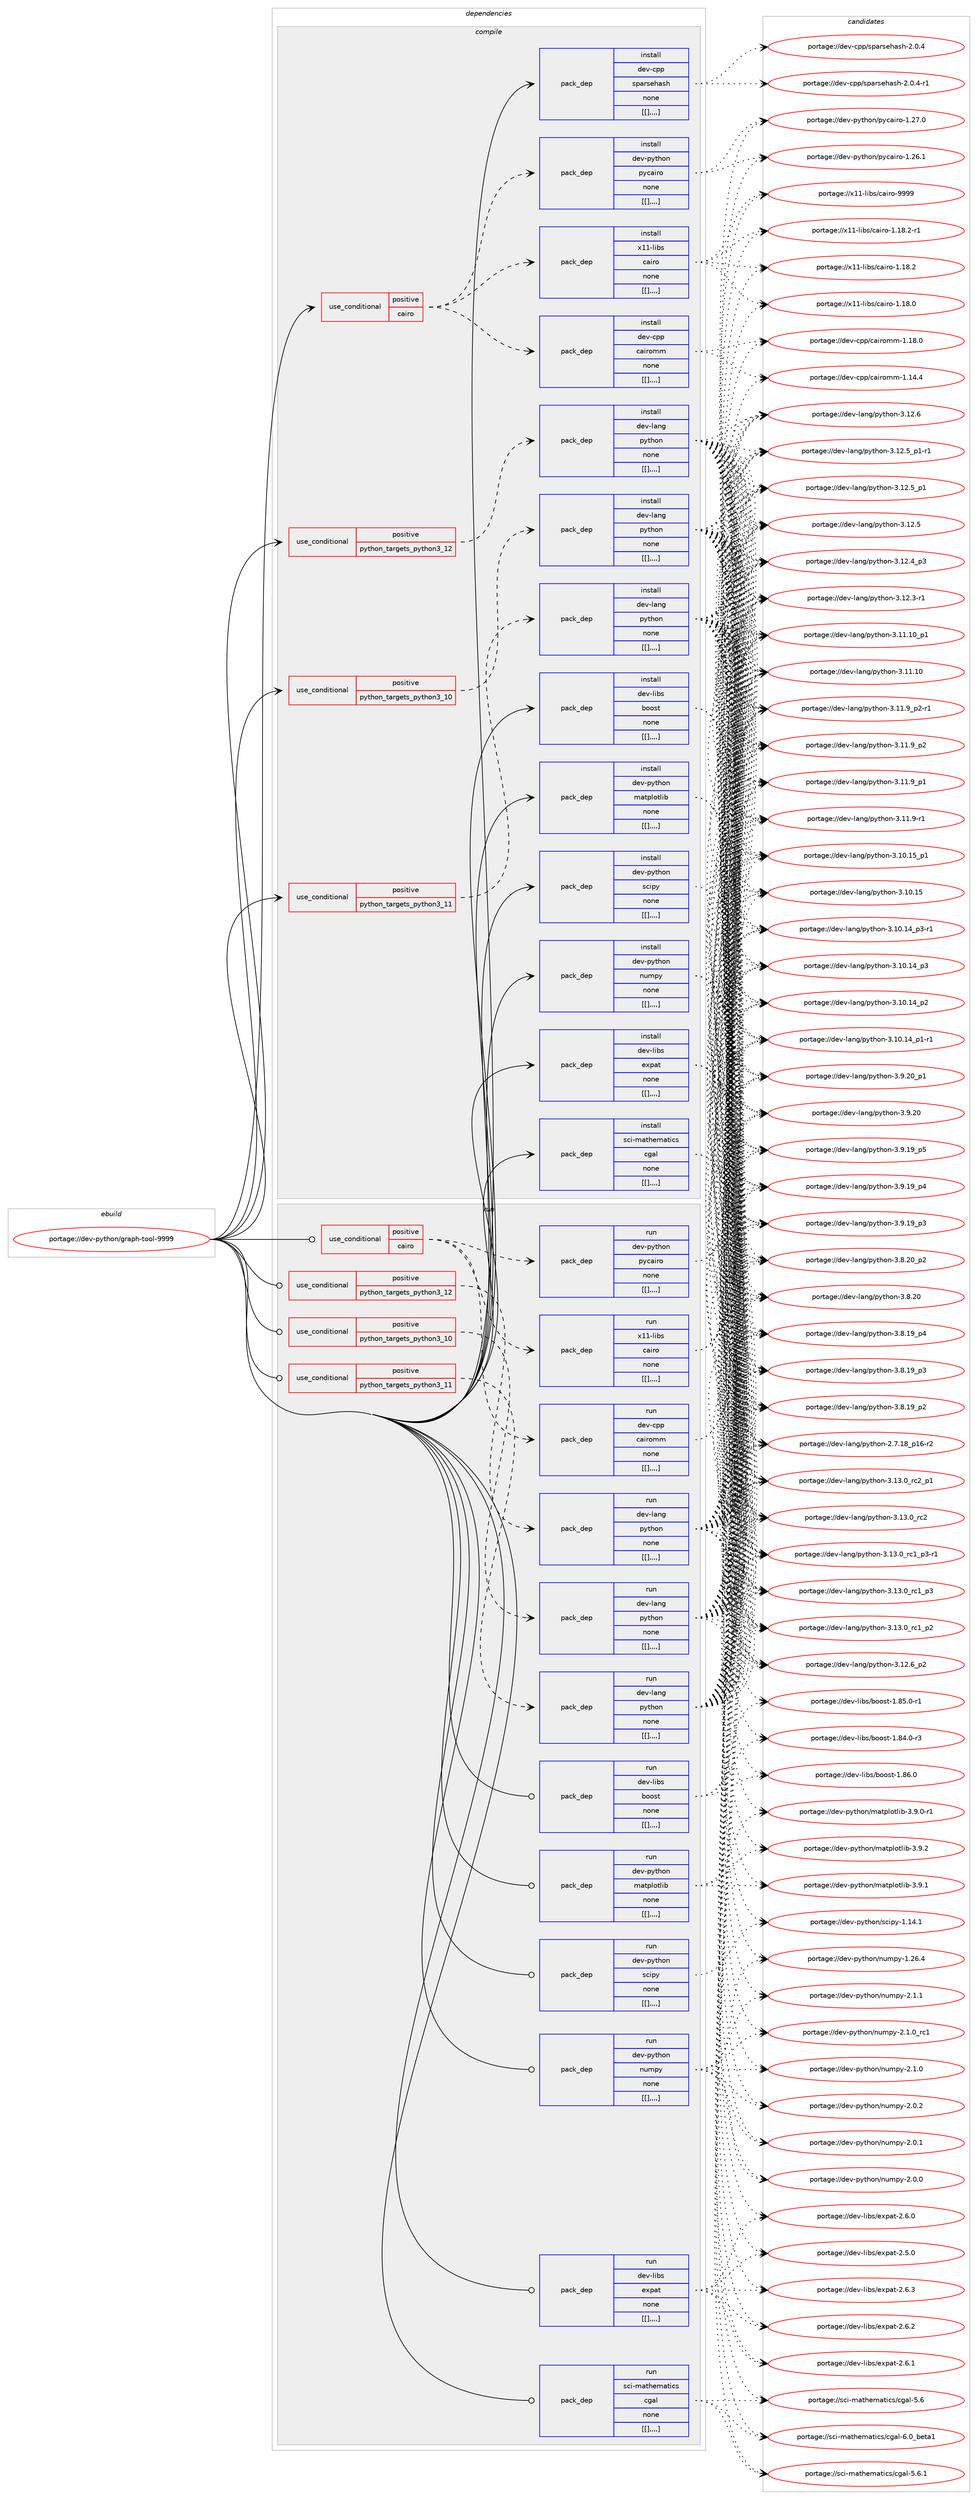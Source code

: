digraph prolog {

# *************
# Graph options
# *************

newrank=true;
concentrate=true;
compound=true;
graph [rankdir=LR,fontname=Helvetica,fontsize=10,ranksep=1.5];#, ranksep=2.5, nodesep=0.2];
edge  [arrowhead=vee];
node  [fontname=Helvetica,fontsize=10];

# **********
# The ebuild
# **********

subgraph cluster_leftcol {
color=gray;
label=<<i>ebuild</i>>;
id [label="portage://dev-python/graph-tool-9999", color=red, width=4, href="../dev-python/graph-tool-9999.svg"];
}

# ****************
# The dependencies
# ****************

subgraph cluster_midcol {
color=gray;
label=<<i>dependencies</i>>;
subgraph cluster_compile {
fillcolor="#eeeeee";
style=filled;
label=<<i>compile</i>>;
subgraph cond34286 {
dependency148944 [label=<<TABLE BORDER="0" CELLBORDER="1" CELLSPACING="0" CELLPADDING="4"><TR><TD ROWSPAN="3" CELLPADDING="10">use_conditional</TD></TR><TR><TD>positive</TD></TR><TR><TD>cairo</TD></TR></TABLE>>, shape=none, color=red];
subgraph pack113444 {
dependency148945 [label=<<TABLE BORDER="0" CELLBORDER="1" CELLSPACING="0" CELLPADDING="4" WIDTH="220"><TR><TD ROWSPAN="6" CELLPADDING="30">pack_dep</TD></TR><TR><TD WIDTH="110">install</TD></TR><TR><TD>dev-cpp</TD></TR><TR><TD>cairomm</TD></TR><TR><TD>none</TD></TR><TR><TD>[[],,,,]</TD></TR></TABLE>>, shape=none, color=blue];
}
dependency148944:e -> dependency148945:w [weight=20,style="dashed",arrowhead="vee"];
subgraph pack113445 {
dependency148946 [label=<<TABLE BORDER="0" CELLBORDER="1" CELLSPACING="0" CELLPADDING="4" WIDTH="220"><TR><TD ROWSPAN="6" CELLPADDING="30">pack_dep</TD></TR><TR><TD WIDTH="110">install</TD></TR><TR><TD>dev-python</TD></TR><TR><TD>pycairo</TD></TR><TR><TD>none</TD></TR><TR><TD>[[],,,,]</TD></TR></TABLE>>, shape=none, color=blue];
}
dependency148944:e -> dependency148946:w [weight=20,style="dashed",arrowhead="vee"];
subgraph pack113446 {
dependency148947 [label=<<TABLE BORDER="0" CELLBORDER="1" CELLSPACING="0" CELLPADDING="4" WIDTH="220"><TR><TD ROWSPAN="6" CELLPADDING="30">pack_dep</TD></TR><TR><TD WIDTH="110">install</TD></TR><TR><TD>x11-libs</TD></TR><TR><TD>cairo</TD></TR><TR><TD>none</TD></TR><TR><TD>[[],,,,]</TD></TR></TABLE>>, shape=none, color=blue];
}
dependency148944:e -> dependency148947:w [weight=20,style="dashed",arrowhead="vee"];
}
id:e -> dependency148944:w [weight=20,style="solid",arrowhead="vee"];
subgraph cond34287 {
dependency148948 [label=<<TABLE BORDER="0" CELLBORDER="1" CELLSPACING="0" CELLPADDING="4"><TR><TD ROWSPAN="3" CELLPADDING="10">use_conditional</TD></TR><TR><TD>positive</TD></TR><TR><TD>python_targets_python3_10</TD></TR></TABLE>>, shape=none, color=red];
subgraph pack113447 {
dependency148949 [label=<<TABLE BORDER="0" CELLBORDER="1" CELLSPACING="0" CELLPADDING="4" WIDTH="220"><TR><TD ROWSPAN="6" CELLPADDING="30">pack_dep</TD></TR><TR><TD WIDTH="110">install</TD></TR><TR><TD>dev-lang</TD></TR><TR><TD>python</TD></TR><TR><TD>none</TD></TR><TR><TD>[[],,,,]</TD></TR></TABLE>>, shape=none, color=blue];
}
dependency148948:e -> dependency148949:w [weight=20,style="dashed",arrowhead="vee"];
}
id:e -> dependency148948:w [weight=20,style="solid",arrowhead="vee"];
subgraph cond34288 {
dependency148950 [label=<<TABLE BORDER="0" CELLBORDER="1" CELLSPACING="0" CELLPADDING="4"><TR><TD ROWSPAN="3" CELLPADDING="10">use_conditional</TD></TR><TR><TD>positive</TD></TR><TR><TD>python_targets_python3_11</TD></TR></TABLE>>, shape=none, color=red];
subgraph pack113448 {
dependency148951 [label=<<TABLE BORDER="0" CELLBORDER="1" CELLSPACING="0" CELLPADDING="4" WIDTH="220"><TR><TD ROWSPAN="6" CELLPADDING="30">pack_dep</TD></TR><TR><TD WIDTH="110">install</TD></TR><TR><TD>dev-lang</TD></TR><TR><TD>python</TD></TR><TR><TD>none</TD></TR><TR><TD>[[],,,,]</TD></TR></TABLE>>, shape=none, color=blue];
}
dependency148950:e -> dependency148951:w [weight=20,style="dashed",arrowhead="vee"];
}
id:e -> dependency148950:w [weight=20,style="solid",arrowhead="vee"];
subgraph cond34289 {
dependency148952 [label=<<TABLE BORDER="0" CELLBORDER="1" CELLSPACING="0" CELLPADDING="4"><TR><TD ROWSPAN="3" CELLPADDING="10">use_conditional</TD></TR><TR><TD>positive</TD></TR><TR><TD>python_targets_python3_12</TD></TR></TABLE>>, shape=none, color=red];
subgraph pack113449 {
dependency148953 [label=<<TABLE BORDER="0" CELLBORDER="1" CELLSPACING="0" CELLPADDING="4" WIDTH="220"><TR><TD ROWSPAN="6" CELLPADDING="30">pack_dep</TD></TR><TR><TD WIDTH="110">install</TD></TR><TR><TD>dev-lang</TD></TR><TR><TD>python</TD></TR><TR><TD>none</TD></TR><TR><TD>[[],,,,]</TD></TR></TABLE>>, shape=none, color=blue];
}
dependency148952:e -> dependency148953:w [weight=20,style="dashed",arrowhead="vee"];
}
id:e -> dependency148952:w [weight=20,style="solid",arrowhead="vee"];
subgraph pack113450 {
dependency148954 [label=<<TABLE BORDER="0" CELLBORDER="1" CELLSPACING="0" CELLPADDING="4" WIDTH="220"><TR><TD ROWSPAN="6" CELLPADDING="30">pack_dep</TD></TR><TR><TD WIDTH="110">install</TD></TR><TR><TD>dev-cpp</TD></TR><TR><TD>sparsehash</TD></TR><TR><TD>none</TD></TR><TR><TD>[[],,,,]</TD></TR></TABLE>>, shape=none, color=blue];
}
id:e -> dependency148954:w [weight=20,style="solid",arrowhead="vee"];
subgraph pack113451 {
dependency148955 [label=<<TABLE BORDER="0" CELLBORDER="1" CELLSPACING="0" CELLPADDING="4" WIDTH="220"><TR><TD ROWSPAN="6" CELLPADDING="30">pack_dep</TD></TR><TR><TD WIDTH="110">install</TD></TR><TR><TD>dev-libs</TD></TR><TR><TD>boost</TD></TR><TR><TD>none</TD></TR><TR><TD>[[],,,,]</TD></TR></TABLE>>, shape=none, color=blue];
}
id:e -> dependency148955:w [weight=20,style="solid",arrowhead="vee"];
subgraph pack113452 {
dependency148956 [label=<<TABLE BORDER="0" CELLBORDER="1" CELLSPACING="0" CELLPADDING="4" WIDTH="220"><TR><TD ROWSPAN="6" CELLPADDING="30">pack_dep</TD></TR><TR><TD WIDTH="110">install</TD></TR><TR><TD>dev-libs</TD></TR><TR><TD>expat</TD></TR><TR><TD>none</TD></TR><TR><TD>[[],,,,]</TD></TR></TABLE>>, shape=none, color=blue];
}
id:e -> dependency148956:w [weight=20,style="solid",arrowhead="vee"];
subgraph pack113453 {
dependency148957 [label=<<TABLE BORDER="0" CELLBORDER="1" CELLSPACING="0" CELLPADDING="4" WIDTH="220"><TR><TD ROWSPAN="6" CELLPADDING="30">pack_dep</TD></TR><TR><TD WIDTH="110">install</TD></TR><TR><TD>dev-python</TD></TR><TR><TD>matplotlib</TD></TR><TR><TD>none</TD></TR><TR><TD>[[],,,,]</TD></TR></TABLE>>, shape=none, color=blue];
}
id:e -> dependency148957:w [weight=20,style="solid",arrowhead="vee"];
subgraph pack113454 {
dependency148958 [label=<<TABLE BORDER="0" CELLBORDER="1" CELLSPACING="0" CELLPADDING="4" WIDTH="220"><TR><TD ROWSPAN="6" CELLPADDING="30">pack_dep</TD></TR><TR><TD WIDTH="110">install</TD></TR><TR><TD>dev-python</TD></TR><TR><TD>numpy</TD></TR><TR><TD>none</TD></TR><TR><TD>[[],,,,]</TD></TR></TABLE>>, shape=none, color=blue];
}
id:e -> dependency148958:w [weight=20,style="solid",arrowhead="vee"];
subgraph pack113455 {
dependency148959 [label=<<TABLE BORDER="0" CELLBORDER="1" CELLSPACING="0" CELLPADDING="4" WIDTH="220"><TR><TD ROWSPAN="6" CELLPADDING="30">pack_dep</TD></TR><TR><TD WIDTH="110">install</TD></TR><TR><TD>dev-python</TD></TR><TR><TD>scipy</TD></TR><TR><TD>none</TD></TR><TR><TD>[[],,,,]</TD></TR></TABLE>>, shape=none, color=blue];
}
id:e -> dependency148959:w [weight=20,style="solid",arrowhead="vee"];
subgraph pack113456 {
dependency148960 [label=<<TABLE BORDER="0" CELLBORDER="1" CELLSPACING="0" CELLPADDING="4" WIDTH="220"><TR><TD ROWSPAN="6" CELLPADDING="30">pack_dep</TD></TR><TR><TD WIDTH="110">install</TD></TR><TR><TD>sci-mathematics</TD></TR><TR><TD>cgal</TD></TR><TR><TD>none</TD></TR><TR><TD>[[],,,,]</TD></TR></TABLE>>, shape=none, color=blue];
}
id:e -> dependency148960:w [weight=20,style="solid",arrowhead="vee"];
}
subgraph cluster_compileandrun {
fillcolor="#eeeeee";
style=filled;
label=<<i>compile and run</i>>;
}
subgraph cluster_run {
fillcolor="#eeeeee";
style=filled;
label=<<i>run</i>>;
subgraph cond34290 {
dependency148961 [label=<<TABLE BORDER="0" CELLBORDER="1" CELLSPACING="0" CELLPADDING="4"><TR><TD ROWSPAN="3" CELLPADDING="10">use_conditional</TD></TR><TR><TD>positive</TD></TR><TR><TD>cairo</TD></TR></TABLE>>, shape=none, color=red];
subgraph pack113457 {
dependency148962 [label=<<TABLE BORDER="0" CELLBORDER="1" CELLSPACING="0" CELLPADDING="4" WIDTH="220"><TR><TD ROWSPAN="6" CELLPADDING="30">pack_dep</TD></TR><TR><TD WIDTH="110">run</TD></TR><TR><TD>dev-cpp</TD></TR><TR><TD>cairomm</TD></TR><TR><TD>none</TD></TR><TR><TD>[[],,,,]</TD></TR></TABLE>>, shape=none, color=blue];
}
dependency148961:e -> dependency148962:w [weight=20,style="dashed",arrowhead="vee"];
subgraph pack113458 {
dependency148963 [label=<<TABLE BORDER="0" CELLBORDER="1" CELLSPACING="0" CELLPADDING="4" WIDTH="220"><TR><TD ROWSPAN="6" CELLPADDING="30">pack_dep</TD></TR><TR><TD WIDTH="110">run</TD></TR><TR><TD>dev-python</TD></TR><TR><TD>pycairo</TD></TR><TR><TD>none</TD></TR><TR><TD>[[],,,,]</TD></TR></TABLE>>, shape=none, color=blue];
}
dependency148961:e -> dependency148963:w [weight=20,style="dashed",arrowhead="vee"];
subgraph pack113459 {
dependency148964 [label=<<TABLE BORDER="0" CELLBORDER="1" CELLSPACING="0" CELLPADDING="4" WIDTH="220"><TR><TD ROWSPAN="6" CELLPADDING="30">pack_dep</TD></TR><TR><TD WIDTH="110">run</TD></TR><TR><TD>x11-libs</TD></TR><TR><TD>cairo</TD></TR><TR><TD>none</TD></TR><TR><TD>[[],,,,]</TD></TR></TABLE>>, shape=none, color=blue];
}
dependency148961:e -> dependency148964:w [weight=20,style="dashed",arrowhead="vee"];
}
id:e -> dependency148961:w [weight=20,style="solid",arrowhead="odot"];
subgraph cond34291 {
dependency148965 [label=<<TABLE BORDER="0" CELLBORDER="1" CELLSPACING="0" CELLPADDING="4"><TR><TD ROWSPAN="3" CELLPADDING="10">use_conditional</TD></TR><TR><TD>positive</TD></TR><TR><TD>python_targets_python3_10</TD></TR></TABLE>>, shape=none, color=red];
subgraph pack113460 {
dependency148966 [label=<<TABLE BORDER="0" CELLBORDER="1" CELLSPACING="0" CELLPADDING="4" WIDTH="220"><TR><TD ROWSPAN="6" CELLPADDING="30">pack_dep</TD></TR><TR><TD WIDTH="110">run</TD></TR><TR><TD>dev-lang</TD></TR><TR><TD>python</TD></TR><TR><TD>none</TD></TR><TR><TD>[[],,,,]</TD></TR></TABLE>>, shape=none, color=blue];
}
dependency148965:e -> dependency148966:w [weight=20,style="dashed",arrowhead="vee"];
}
id:e -> dependency148965:w [weight=20,style="solid",arrowhead="odot"];
subgraph cond34292 {
dependency148967 [label=<<TABLE BORDER="0" CELLBORDER="1" CELLSPACING="0" CELLPADDING="4"><TR><TD ROWSPAN="3" CELLPADDING="10">use_conditional</TD></TR><TR><TD>positive</TD></TR><TR><TD>python_targets_python3_11</TD></TR></TABLE>>, shape=none, color=red];
subgraph pack113461 {
dependency148968 [label=<<TABLE BORDER="0" CELLBORDER="1" CELLSPACING="0" CELLPADDING="4" WIDTH="220"><TR><TD ROWSPAN="6" CELLPADDING="30">pack_dep</TD></TR><TR><TD WIDTH="110">run</TD></TR><TR><TD>dev-lang</TD></TR><TR><TD>python</TD></TR><TR><TD>none</TD></TR><TR><TD>[[],,,,]</TD></TR></TABLE>>, shape=none, color=blue];
}
dependency148967:e -> dependency148968:w [weight=20,style="dashed",arrowhead="vee"];
}
id:e -> dependency148967:w [weight=20,style="solid",arrowhead="odot"];
subgraph cond34293 {
dependency148969 [label=<<TABLE BORDER="0" CELLBORDER="1" CELLSPACING="0" CELLPADDING="4"><TR><TD ROWSPAN="3" CELLPADDING="10">use_conditional</TD></TR><TR><TD>positive</TD></TR><TR><TD>python_targets_python3_12</TD></TR></TABLE>>, shape=none, color=red];
subgraph pack113462 {
dependency148970 [label=<<TABLE BORDER="0" CELLBORDER="1" CELLSPACING="0" CELLPADDING="4" WIDTH="220"><TR><TD ROWSPAN="6" CELLPADDING="30">pack_dep</TD></TR><TR><TD WIDTH="110">run</TD></TR><TR><TD>dev-lang</TD></TR><TR><TD>python</TD></TR><TR><TD>none</TD></TR><TR><TD>[[],,,,]</TD></TR></TABLE>>, shape=none, color=blue];
}
dependency148969:e -> dependency148970:w [weight=20,style="dashed",arrowhead="vee"];
}
id:e -> dependency148969:w [weight=20,style="solid",arrowhead="odot"];
subgraph pack113463 {
dependency148971 [label=<<TABLE BORDER="0" CELLBORDER="1" CELLSPACING="0" CELLPADDING="4" WIDTH="220"><TR><TD ROWSPAN="6" CELLPADDING="30">pack_dep</TD></TR><TR><TD WIDTH="110">run</TD></TR><TR><TD>dev-libs</TD></TR><TR><TD>boost</TD></TR><TR><TD>none</TD></TR><TR><TD>[[],,,,]</TD></TR></TABLE>>, shape=none, color=blue];
}
id:e -> dependency148971:w [weight=20,style="solid",arrowhead="odot"];
subgraph pack113464 {
dependency148972 [label=<<TABLE BORDER="0" CELLBORDER="1" CELLSPACING="0" CELLPADDING="4" WIDTH="220"><TR><TD ROWSPAN="6" CELLPADDING="30">pack_dep</TD></TR><TR><TD WIDTH="110">run</TD></TR><TR><TD>dev-libs</TD></TR><TR><TD>expat</TD></TR><TR><TD>none</TD></TR><TR><TD>[[],,,,]</TD></TR></TABLE>>, shape=none, color=blue];
}
id:e -> dependency148972:w [weight=20,style="solid",arrowhead="odot"];
subgraph pack113465 {
dependency148973 [label=<<TABLE BORDER="0" CELLBORDER="1" CELLSPACING="0" CELLPADDING="4" WIDTH="220"><TR><TD ROWSPAN="6" CELLPADDING="30">pack_dep</TD></TR><TR><TD WIDTH="110">run</TD></TR><TR><TD>dev-python</TD></TR><TR><TD>matplotlib</TD></TR><TR><TD>none</TD></TR><TR><TD>[[],,,,]</TD></TR></TABLE>>, shape=none, color=blue];
}
id:e -> dependency148973:w [weight=20,style="solid",arrowhead="odot"];
subgraph pack113466 {
dependency148974 [label=<<TABLE BORDER="0" CELLBORDER="1" CELLSPACING="0" CELLPADDING="4" WIDTH="220"><TR><TD ROWSPAN="6" CELLPADDING="30">pack_dep</TD></TR><TR><TD WIDTH="110">run</TD></TR><TR><TD>dev-python</TD></TR><TR><TD>numpy</TD></TR><TR><TD>none</TD></TR><TR><TD>[[],,,,]</TD></TR></TABLE>>, shape=none, color=blue];
}
id:e -> dependency148974:w [weight=20,style="solid",arrowhead="odot"];
subgraph pack113467 {
dependency148975 [label=<<TABLE BORDER="0" CELLBORDER="1" CELLSPACING="0" CELLPADDING="4" WIDTH="220"><TR><TD ROWSPAN="6" CELLPADDING="30">pack_dep</TD></TR><TR><TD WIDTH="110">run</TD></TR><TR><TD>dev-python</TD></TR><TR><TD>scipy</TD></TR><TR><TD>none</TD></TR><TR><TD>[[],,,,]</TD></TR></TABLE>>, shape=none, color=blue];
}
id:e -> dependency148975:w [weight=20,style="solid",arrowhead="odot"];
subgraph pack113468 {
dependency148976 [label=<<TABLE BORDER="0" CELLBORDER="1" CELLSPACING="0" CELLPADDING="4" WIDTH="220"><TR><TD ROWSPAN="6" CELLPADDING="30">pack_dep</TD></TR><TR><TD WIDTH="110">run</TD></TR><TR><TD>sci-mathematics</TD></TR><TR><TD>cgal</TD></TR><TR><TD>none</TD></TR><TR><TD>[[],,,,]</TD></TR></TABLE>>, shape=none, color=blue];
}
id:e -> dependency148976:w [weight=20,style="solid",arrowhead="odot"];
}
}

# **************
# The candidates
# **************

subgraph cluster_choices {
rank=same;
color=gray;
label=<<i>candidates</i>>;

subgraph choice113444 {
color=black;
nodesep=1;
choice100101118459911211247999710511411110910945494649564648 [label="portage://dev-cpp/cairomm-1.18.0", color=red, width=4,href="../dev-cpp/cairomm-1.18.0.svg"];
choice100101118459911211247999710511411110910945494649524652 [label="portage://dev-cpp/cairomm-1.14.4", color=red, width=4,href="../dev-cpp/cairomm-1.14.4.svg"];
dependency148945:e -> choice100101118459911211247999710511411110910945494649564648:w [style=dotted,weight="100"];
dependency148945:e -> choice100101118459911211247999710511411110910945494649524652:w [style=dotted,weight="100"];
}
subgraph choice113445 {
color=black;
nodesep=1;
choice1001011184511212111610411111047112121999710511411145494650554648 [label="portage://dev-python/pycairo-1.27.0", color=red, width=4,href="../dev-python/pycairo-1.27.0.svg"];
choice1001011184511212111610411111047112121999710511411145494650544649 [label="portage://dev-python/pycairo-1.26.1", color=red, width=4,href="../dev-python/pycairo-1.26.1.svg"];
dependency148946:e -> choice1001011184511212111610411111047112121999710511411145494650554648:w [style=dotted,weight="100"];
dependency148946:e -> choice1001011184511212111610411111047112121999710511411145494650544649:w [style=dotted,weight="100"];
}
subgraph choice113446 {
color=black;
nodesep=1;
choice120494945108105981154799971051141114557575757 [label="portage://x11-libs/cairo-9999", color=red, width=4,href="../x11-libs/cairo-9999.svg"];
choice12049494510810598115479997105114111454946495646504511449 [label="portage://x11-libs/cairo-1.18.2-r1", color=red, width=4,href="../x11-libs/cairo-1.18.2-r1.svg"];
choice1204949451081059811547999710511411145494649564650 [label="portage://x11-libs/cairo-1.18.2", color=red, width=4,href="../x11-libs/cairo-1.18.2.svg"];
choice1204949451081059811547999710511411145494649564648 [label="portage://x11-libs/cairo-1.18.0", color=red, width=4,href="../x11-libs/cairo-1.18.0.svg"];
dependency148947:e -> choice120494945108105981154799971051141114557575757:w [style=dotted,weight="100"];
dependency148947:e -> choice12049494510810598115479997105114111454946495646504511449:w [style=dotted,weight="100"];
dependency148947:e -> choice1204949451081059811547999710511411145494649564650:w [style=dotted,weight="100"];
dependency148947:e -> choice1204949451081059811547999710511411145494649564648:w [style=dotted,weight="100"];
}
subgraph choice113447 {
color=black;
nodesep=1;
choice100101118451089711010347112121116104111110455146495146489511499509511249 [label="portage://dev-lang/python-3.13.0_rc2_p1", color=red, width=4,href="../dev-lang/python-3.13.0_rc2_p1.svg"];
choice10010111845108971101034711212111610411111045514649514648951149950 [label="portage://dev-lang/python-3.13.0_rc2", color=red, width=4,href="../dev-lang/python-3.13.0_rc2.svg"];
choice1001011184510897110103471121211161041111104551464951464895114994995112514511449 [label="portage://dev-lang/python-3.13.0_rc1_p3-r1", color=red, width=4,href="../dev-lang/python-3.13.0_rc1_p3-r1.svg"];
choice100101118451089711010347112121116104111110455146495146489511499499511251 [label="portage://dev-lang/python-3.13.0_rc1_p3", color=red, width=4,href="../dev-lang/python-3.13.0_rc1_p3.svg"];
choice100101118451089711010347112121116104111110455146495146489511499499511250 [label="portage://dev-lang/python-3.13.0_rc1_p2", color=red, width=4,href="../dev-lang/python-3.13.0_rc1_p2.svg"];
choice100101118451089711010347112121116104111110455146495046549511250 [label="portage://dev-lang/python-3.12.6_p2", color=red, width=4,href="../dev-lang/python-3.12.6_p2.svg"];
choice10010111845108971101034711212111610411111045514649504654 [label="portage://dev-lang/python-3.12.6", color=red, width=4,href="../dev-lang/python-3.12.6.svg"];
choice1001011184510897110103471121211161041111104551464950465395112494511449 [label="portage://dev-lang/python-3.12.5_p1-r1", color=red, width=4,href="../dev-lang/python-3.12.5_p1-r1.svg"];
choice100101118451089711010347112121116104111110455146495046539511249 [label="portage://dev-lang/python-3.12.5_p1", color=red, width=4,href="../dev-lang/python-3.12.5_p1.svg"];
choice10010111845108971101034711212111610411111045514649504653 [label="portage://dev-lang/python-3.12.5", color=red, width=4,href="../dev-lang/python-3.12.5.svg"];
choice100101118451089711010347112121116104111110455146495046529511251 [label="portage://dev-lang/python-3.12.4_p3", color=red, width=4,href="../dev-lang/python-3.12.4_p3.svg"];
choice100101118451089711010347112121116104111110455146495046514511449 [label="portage://dev-lang/python-3.12.3-r1", color=red, width=4,href="../dev-lang/python-3.12.3-r1.svg"];
choice10010111845108971101034711212111610411111045514649494649489511249 [label="portage://dev-lang/python-3.11.10_p1", color=red, width=4,href="../dev-lang/python-3.11.10_p1.svg"];
choice1001011184510897110103471121211161041111104551464949464948 [label="portage://dev-lang/python-3.11.10", color=red, width=4,href="../dev-lang/python-3.11.10.svg"];
choice1001011184510897110103471121211161041111104551464949465795112504511449 [label="portage://dev-lang/python-3.11.9_p2-r1", color=red, width=4,href="../dev-lang/python-3.11.9_p2-r1.svg"];
choice100101118451089711010347112121116104111110455146494946579511250 [label="portage://dev-lang/python-3.11.9_p2", color=red, width=4,href="../dev-lang/python-3.11.9_p2.svg"];
choice100101118451089711010347112121116104111110455146494946579511249 [label="portage://dev-lang/python-3.11.9_p1", color=red, width=4,href="../dev-lang/python-3.11.9_p1.svg"];
choice100101118451089711010347112121116104111110455146494946574511449 [label="portage://dev-lang/python-3.11.9-r1", color=red, width=4,href="../dev-lang/python-3.11.9-r1.svg"];
choice10010111845108971101034711212111610411111045514649484649539511249 [label="portage://dev-lang/python-3.10.15_p1", color=red, width=4,href="../dev-lang/python-3.10.15_p1.svg"];
choice1001011184510897110103471121211161041111104551464948464953 [label="portage://dev-lang/python-3.10.15", color=red, width=4,href="../dev-lang/python-3.10.15.svg"];
choice100101118451089711010347112121116104111110455146494846495295112514511449 [label="portage://dev-lang/python-3.10.14_p3-r1", color=red, width=4,href="../dev-lang/python-3.10.14_p3-r1.svg"];
choice10010111845108971101034711212111610411111045514649484649529511251 [label="portage://dev-lang/python-3.10.14_p3", color=red, width=4,href="../dev-lang/python-3.10.14_p3.svg"];
choice10010111845108971101034711212111610411111045514649484649529511250 [label="portage://dev-lang/python-3.10.14_p2", color=red, width=4,href="../dev-lang/python-3.10.14_p2.svg"];
choice100101118451089711010347112121116104111110455146494846495295112494511449 [label="portage://dev-lang/python-3.10.14_p1-r1", color=red, width=4,href="../dev-lang/python-3.10.14_p1-r1.svg"];
choice100101118451089711010347112121116104111110455146574650489511249 [label="portage://dev-lang/python-3.9.20_p1", color=red, width=4,href="../dev-lang/python-3.9.20_p1.svg"];
choice10010111845108971101034711212111610411111045514657465048 [label="portage://dev-lang/python-3.9.20", color=red, width=4,href="../dev-lang/python-3.9.20.svg"];
choice100101118451089711010347112121116104111110455146574649579511253 [label="portage://dev-lang/python-3.9.19_p5", color=red, width=4,href="../dev-lang/python-3.9.19_p5.svg"];
choice100101118451089711010347112121116104111110455146574649579511252 [label="portage://dev-lang/python-3.9.19_p4", color=red, width=4,href="../dev-lang/python-3.9.19_p4.svg"];
choice100101118451089711010347112121116104111110455146574649579511251 [label="portage://dev-lang/python-3.9.19_p3", color=red, width=4,href="../dev-lang/python-3.9.19_p3.svg"];
choice100101118451089711010347112121116104111110455146564650489511250 [label="portage://dev-lang/python-3.8.20_p2", color=red, width=4,href="../dev-lang/python-3.8.20_p2.svg"];
choice10010111845108971101034711212111610411111045514656465048 [label="portage://dev-lang/python-3.8.20", color=red, width=4,href="../dev-lang/python-3.8.20.svg"];
choice100101118451089711010347112121116104111110455146564649579511252 [label="portage://dev-lang/python-3.8.19_p4", color=red, width=4,href="../dev-lang/python-3.8.19_p4.svg"];
choice100101118451089711010347112121116104111110455146564649579511251 [label="portage://dev-lang/python-3.8.19_p3", color=red, width=4,href="../dev-lang/python-3.8.19_p3.svg"];
choice100101118451089711010347112121116104111110455146564649579511250 [label="portage://dev-lang/python-3.8.19_p2", color=red, width=4,href="../dev-lang/python-3.8.19_p2.svg"];
choice100101118451089711010347112121116104111110455046554649569511249544511450 [label="portage://dev-lang/python-2.7.18_p16-r2", color=red, width=4,href="../dev-lang/python-2.7.18_p16-r2.svg"];
dependency148949:e -> choice100101118451089711010347112121116104111110455146495146489511499509511249:w [style=dotted,weight="100"];
dependency148949:e -> choice10010111845108971101034711212111610411111045514649514648951149950:w [style=dotted,weight="100"];
dependency148949:e -> choice1001011184510897110103471121211161041111104551464951464895114994995112514511449:w [style=dotted,weight="100"];
dependency148949:e -> choice100101118451089711010347112121116104111110455146495146489511499499511251:w [style=dotted,weight="100"];
dependency148949:e -> choice100101118451089711010347112121116104111110455146495146489511499499511250:w [style=dotted,weight="100"];
dependency148949:e -> choice100101118451089711010347112121116104111110455146495046549511250:w [style=dotted,weight="100"];
dependency148949:e -> choice10010111845108971101034711212111610411111045514649504654:w [style=dotted,weight="100"];
dependency148949:e -> choice1001011184510897110103471121211161041111104551464950465395112494511449:w [style=dotted,weight="100"];
dependency148949:e -> choice100101118451089711010347112121116104111110455146495046539511249:w [style=dotted,weight="100"];
dependency148949:e -> choice10010111845108971101034711212111610411111045514649504653:w [style=dotted,weight="100"];
dependency148949:e -> choice100101118451089711010347112121116104111110455146495046529511251:w [style=dotted,weight="100"];
dependency148949:e -> choice100101118451089711010347112121116104111110455146495046514511449:w [style=dotted,weight="100"];
dependency148949:e -> choice10010111845108971101034711212111610411111045514649494649489511249:w [style=dotted,weight="100"];
dependency148949:e -> choice1001011184510897110103471121211161041111104551464949464948:w [style=dotted,weight="100"];
dependency148949:e -> choice1001011184510897110103471121211161041111104551464949465795112504511449:w [style=dotted,weight="100"];
dependency148949:e -> choice100101118451089711010347112121116104111110455146494946579511250:w [style=dotted,weight="100"];
dependency148949:e -> choice100101118451089711010347112121116104111110455146494946579511249:w [style=dotted,weight="100"];
dependency148949:e -> choice100101118451089711010347112121116104111110455146494946574511449:w [style=dotted,weight="100"];
dependency148949:e -> choice10010111845108971101034711212111610411111045514649484649539511249:w [style=dotted,weight="100"];
dependency148949:e -> choice1001011184510897110103471121211161041111104551464948464953:w [style=dotted,weight="100"];
dependency148949:e -> choice100101118451089711010347112121116104111110455146494846495295112514511449:w [style=dotted,weight="100"];
dependency148949:e -> choice10010111845108971101034711212111610411111045514649484649529511251:w [style=dotted,weight="100"];
dependency148949:e -> choice10010111845108971101034711212111610411111045514649484649529511250:w [style=dotted,weight="100"];
dependency148949:e -> choice100101118451089711010347112121116104111110455146494846495295112494511449:w [style=dotted,weight="100"];
dependency148949:e -> choice100101118451089711010347112121116104111110455146574650489511249:w [style=dotted,weight="100"];
dependency148949:e -> choice10010111845108971101034711212111610411111045514657465048:w [style=dotted,weight="100"];
dependency148949:e -> choice100101118451089711010347112121116104111110455146574649579511253:w [style=dotted,weight="100"];
dependency148949:e -> choice100101118451089711010347112121116104111110455146574649579511252:w [style=dotted,weight="100"];
dependency148949:e -> choice100101118451089711010347112121116104111110455146574649579511251:w [style=dotted,weight="100"];
dependency148949:e -> choice100101118451089711010347112121116104111110455146564650489511250:w [style=dotted,weight="100"];
dependency148949:e -> choice10010111845108971101034711212111610411111045514656465048:w [style=dotted,weight="100"];
dependency148949:e -> choice100101118451089711010347112121116104111110455146564649579511252:w [style=dotted,weight="100"];
dependency148949:e -> choice100101118451089711010347112121116104111110455146564649579511251:w [style=dotted,weight="100"];
dependency148949:e -> choice100101118451089711010347112121116104111110455146564649579511250:w [style=dotted,weight="100"];
dependency148949:e -> choice100101118451089711010347112121116104111110455046554649569511249544511450:w [style=dotted,weight="100"];
}
subgraph choice113448 {
color=black;
nodesep=1;
choice100101118451089711010347112121116104111110455146495146489511499509511249 [label="portage://dev-lang/python-3.13.0_rc2_p1", color=red, width=4,href="../dev-lang/python-3.13.0_rc2_p1.svg"];
choice10010111845108971101034711212111610411111045514649514648951149950 [label="portage://dev-lang/python-3.13.0_rc2", color=red, width=4,href="../dev-lang/python-3.13.0_rc2.svg"];
choice1001011184510897110103471121211161041111104551464951464895114994995112514511449 [label="portage://dev-lang/python-3.13.0_rc1_p3-r1", color=red, width=4,href="../dev-lang/python-3.13.0_rc1_p3-r1.svg"];
choice100101118451089711010347112121116104111110455146495146489511499499511251 [label="portage://dev-lang/python-3.13.0_rc1_p3", color=red, width=4,href="../dev-lang/python-3.13.0_rc1_p3.svg"];
choice100101118451089711010347112121116104111110455146495146489511499499511250 [label="portage://dev-lang/python-3.13.0_rc1_p2", color=red, width=4,href="../dev-lang/python-3.13.0_rc1_p2.svg"];
choice100101118451089711010347112121116104111110455146495046549511250 [label="portage://dev-lang/python-3.12.6_p2", color=red, width=4,href="../dev-lang/python-3.12.6_p2.svg"];
choice10010111845108971101034711212111610411111045514649504654 [label="portage://dev-lang/python-3.12.6", color=red, width=4,href="../dev-lang/python-3.12.6.svg"];
choice1001011184510897110103471121211161041111104551464950465395112494511449 [label="portage://dev-lang/python-3.12.5_p1-r1", color=red, width=4,href="../dev-lang/python-3.12.5_p1-r1.svg"];
choice100101118451089711010347112121116104111110455146495046539511249 [label="portage://dev-lang/python-3.12.5_p1", color=red, width=4,href="../dev-lang/python-3.12.5_p1.svg"];
choice10010111845108971101034711212111610411111045514649504653 [label="portage://dev-lang/python-3.12.5", color=red, width=4,href="../dev-lang/python-3.12.5.svg"];
choice100101118451089711010347112121116104111110455146495046529511251 [label="portage://dev-lang/python-3.12.4_p3", color=red, width=4,href="../dev-lang/python-3.12.4_p3.svg"];
choice100101118451089711010347112121116104111110455146495046514511449 [label="portage://dev-lang/python-3.12.3-r1", color=red, width=4,href="../dev-lang/python-3.12.3-r1.svg"];
choice10010111845108971101034711212111610411111045514649494649489511249 [label="portage://dev-lang/python-3.11.10_p1", color=red, width=4,href="../dev-lang/python-3.11.10_p1.svg"];
choice1001011184510897110103471121211161041111104551464949464948 [label="portage://dev-lang/python-3.11.10", color=red, width=4,href="../dev-lang/python-3.11.10.svg"];
choice1001011184510897110103471121211161041111104551464949465795112504511449 [label="portage://dev-lang/python-3.11.9_p2-r1", color=red, width=4,href="../dev-lang/python-3.11.9_p2-r1.svg"];
choice100101118451089711010347112121116104111110455146494946579511250 [label="portage://dev-lang/python-3.11.9_p2", color=red, width=4,href="../dev-lang/python-3.11.9_p2.svg"];
choice100101118451089711010347112121116104111110455146494946579511249 [label="portage://dev-lang/python-3.11.9_p1", color=red, width=4,href="../dev-lang/python-3.11.9_p1.svg"];
choice100101118451089711010347112121116104111110455146494946574511449 [label="portage://dev-lang/python-3.11.9-r1", color=red, width=4,href="../dev-lang/python-3.11.9-r1.svg"];
choice10010111845108971101034711212111610411111045514649484649539511249 [label="portage://dev-lang/python-3.10.15_p1", color=red, width=4,href="../dev-lang/python-3.10.15_p1.svg"];
choice1001011184510897110103471121211161041111104551464948464953 [label="portage://dev-lang/python-3.10.15", color=red, width=4,href="../dev-lang/python-3.10.15.svg"];
choice100101118451089711010347112121116104111110455146494846495295112514511449 [label="portage://dev-lang/python-3.10.14_p3-r1", color=red, width=4,href="../dev-lang/python-3.10.14_p3-r1.svg"];
choice10010111845108971101034711212111610411111045514649484649529511251 [label="portage://dev-lang/python-3.10.14_p3", color=red, width=4,href="../dev-lang/python-3.10.14_p3.svg"];
choice10010111845108971101034711212111610411111045514649484649529511250 [label="portage://dev-lang/python-3.10.14_p2", color=red, width=4,href="../dev-lang/python-3.10.14_p2.svg"];
choice100101118451089711010347112121116104111110455146494846495295112494511449 [label="portage://dev-lang/python-3.10.14_p1-r1", color=red, width=4,href="../dev-lang/python-3.10.14_p1-r1.svg"];
choice100101118451089711010347112121116104111110455146574650489511249 [label="portage://dev-lang/python-3.9.20_p1", color=red, width=4,href="../dev-lang/python-3.9.20_p1.svg"];
choice10010111845108971101034711212111610411111045514657465048 [label="portage://dev-lang/python-3.9.20", color=red, width=4,href="../dev-lang/python-3.9.20.svg"];
choice100101118451089711010347112121116104111110455146574649579511253 [label="portage://dev-lang/python-3.9.19_p5", color=red, width=4,href="../dev-lang/python-3.9.19_p5.svg"];
choice100101118451089711010347112121116104111110455146574649579511252 [label="portage://dev-lang/python-3.9.19_p4", color=red, width=4,href="../dev-lang/python-3.9.19_p4.svg"];
choice100101118451089711010347112121116104111110455146574649579511251 [label="portage://dev-lang/python-3.9.19_p3", color=red, width=4,href="../dev-lang/python-3.9.19_p3.svg"];
choice100101118451089711010347112121116104111110455146564650489511250 [label="portage://dev-lang/python-3.8.20_p2", color=red, width=4,href="../dev-lang/python-3.8.20_p2.svg"];
choice10010111845108971101034711212111610411111045514656465048 [label="portage://dev-lang/python-3.8.20", color=red, width=4,href="../dev-lang/python-3.8.20.svg"];
choice100101118451089711010347112121116104111110455146564649579511252 [label="portage://dev-lang/python-3.8.19_p4", color=red, width=4,href="../dev-lang/python-3.8.19_p4.svg"];
choice100101118451089711010347112121116104111110455146564649579511251 [label="portage://dev-lang/python-3.8.19_p3", color=red, width=4,href="../dev-lang/python-3.8.19_p3.svg"];
choice100101118451089711010347112121116104111110455146564649579511250 [label="portage://dev-lang/python-3.8.19_p2", color=red, width=4,href="../dev-lang/python-3.8.19_p2.svg"];
choice100101118451089711010347112121116104111110455046554649569511249544511450 [label="portage://dev-lang/python-2.7.18_p16-r2", color=red, width=4,href="../dev-lang/python-2.7.18_p16-r2.svg"];
dependency148951:e -> choice100101118451089711010347112121116104111110455146495146489511499509511249:w [style=dotted,weight="100"];
dependency148951:e -> choice10010111845108971101034711212111610411111045514649514648951149950:w [style=dotted,weight="100"];
dependency148951:e -> choice1001011184510897110103471121211161041111104551464951464895114994995112514511449:w [style=dotted,weight="100"];
dependency148951:e -> choice100101118451089711010347112121116104111110455146495146489511499499511251:w [style=dotted,weight="100"];
dependency148951:e -> choice100101118451089711010347112121116104111110455146495146489511499499511250:w [style=dotted,weight="100"];
dependency148951:e -> choice100101118451089711010347112121116104111110455146495046549511250:w [style=dotted,weight="100"];
dependency148951:e -> choice10010111845108971101034711212111610411111045514649504654:w [style=dotted,weight="100"];
dependency148951:e -> choice1001011184510897110103471121211161041111104551464950465395112494511449:w [style=dotted,weight="100"];
dependency148951:e -> choice100101118451089711010347112121116104111110455146495046539511249:w [style=dotted,weight="100"];
dependency148951:e -> choice10010111845108971101034711212111610411111045514649504653:w [style=dotted,weight="100"];
dependency148951:e -> choice100101118451089711010347112121116104111110455146495046529511251:w [style=dotted,weight="100"];
dependency148951:e -> choice100101118451089711010347112121116104111110455146495046514511449:w [style=dotted,weight="100"];
dependency148951:e -> choice10010111845108971101034711212111610411111045514649494649489511249:w [style=dotted,weight="100"];
dependency148951:e -> choice1001011184510897110103471121211161041111104551464949464948:w [style=dotted,weight="100"];
dependency148951:e -> choice1001011184510897110103471121211161041111104551464949465795112504511449:w [style=dotted,weight="100"];
dependency148951:e -> choice100101118451089711010347112121116104111110455146494946579511250:w [style=dotted,weight="100"];
dependency148951:e -> choice100101118451089711010347112121116104111110455146494946579511249:w [style=dotted,weight="100"];
dependency148951:e -> choice100101118451089711010347112121116104111110455146494946574511449:w [style=dotted,weight="100"];
dependency148951:e -> choice10010111845108971101034711212111610411111045514649484649539511249:w [style=dotted,weight="100"];
dependency148951:e -> choice1001011184510897110103471121211161041111104551464948464953:w [style=dotted,weight="100"];
dependency148951:e -> choice100101118451089711010347112121116104111110455146494846495295112514511449:w [style=dotted,weight="100"];
dependency148951:e -> choice10010111845108971101034711212111610411111045514649484649529511251:w [style=dotted,weight="100"];
dependency148951:e -> choice10010111845108971101034711212111610411111045514649484649529511250:w [style=dotted,weight="100"];
dependency148951:e -> choice100101118451089711010347112121116104111110455146494846495295112494511449:w [style=dotted,weight="100"];
dependency148951:e -> choice100101118451089711010347112121116104111110455146574650489511249:w [style=dotted,weight="100"];
dependency148951:e -> choice10010111845108971101034711212111610411111045514657465048:w [style=dotted,weight="100"];
dependency148951:e -> choice100101118451089711010347112121116104111110455146574649579511253:w [style=dotted,weight="100"];
dependency148951:e -> choice100101118451089711010347112121116104111110455146574649579511252:w [style=dotted,weight="100"];
dependency148951:e -> choice100101118451089711010347112121116104111110455146574649579511251:w [style=dotted,weight="100"];
dependency148951:e -> choice100101118451089711010347112121116104111110455146564650489511250:w [style=dotted,weight="100"];
dependency148951:e -> choice10010111845108971101034711212111610411111045514656465048:w [style=dotted,weight="100"];
dependency148951:e -> choice100101118451089711010347112121116104111110455146564649579511252:w [style=dotted,weight="100"];
dependency148951:e -> choice100101118451089711010347112121116104111110455146564649579511251:w [style=dotted,weight="100"];
dependency148951:e -> choice100101118451089711010347112121116104111110455146564649579511250:w [style=dotted,weight="100"];
dependency148951:e -> choice100101118451089711010347112121116104111110455046554649569511249544511450:w [style=dotted,weight="100"];
}
subgraph choice113449 {
color=black;
nodesep=1;
choice100101118451089711010347112121116104111110455146495146489511499509511249 [label="portage://dev-lang/python-3.13.0_rc2_p1", color=red, width=4,href="../dev-lang/python-3.13.0_rc2_p1.svg"];
choice10010111845108971101034711212111610411111045514649514648951149950 [label="portage://dev-lang/python-3.13.0_rc2", color=red, width=4,href="../dev-lang/python-3.13.0_rc2.svg"];
choice1001011184510897110103471121211161041111104551464951464895114994995112514511449 [label="portage://dev-lang/python-3.13.0_rc1_p3-r1", color=red, width=4,href="../dev-lang/python-3.13.0_rc1_p3-r1.svg"];
choice100101118451089711010347112121116104111110455146495146489511499499511251 [label="portage://dev-lang/python-3.13.0_rc1_p3", color=red, width=4,href="../dev-lang/python-3.13.0_rc1_p3.svg"];
choice100101118451089711010347112121116104111110455146495146489511499499511250 [label="portage://dev-lang/python-3.13.0_rc1_p2", color=red, width=4,href="../dev-lang/python-3.13.0_rc1_p2.svg"];
choice100101118451089711010347112121116104111110455146495046549511250 [label="portage://dev-lang/python-3.12.6_p2", color=red, width=4,href="../dev-lang/python-3.12.6_p2.svg"];
choice10010111845108971101034711212111610411111045514649504654 [label="portage://dev-lang/python-3.12.6", color=red, width=4,href="../dev-lang/python-3.12.6.svg"];
choice1001011184510897110103471121211161041111104551464950465395112494511449 [label="portage://dev-lang/python-3.12.5_p1-r1", color=red, width=4,href="../dev-lang/python-3.12.5_p1-r1.svg"];
choice100101118451089711010347112121116104111110455146495046539511249 [label="portage://dev-lang/python-3.12.5_p1", color=red, width=4,href="../dev-lang/python-3.12.5_p1.svg"];
choice10010111845108971101034711212111610411111045514649504653 [label="portage://dev-lang/python-3.12.5", color=red, width=4,href="../dev-lang/python-3.12.5.svg"];
choice100101118451089711010347112121116104111110455146495046529511251 [label="portage://dev-lang/python-3.12.4_p3", color=red, width=4,href="../dev-lang/python-3.12.4_p3.svg"];
choice100101118451089711010347112121116104111110455146495046514511449 [label="portage://dev-lang/python-3.12.3-r1", color=red, width=4,href="../dev-lang/python-3.12.3-r1.svg"];
choice10010111845108971101034711212111610411111045514649494649489511249 [label="portage://dev-lang/python-3.11.10_p1", color=red, width=4,href="../dev-lang/python-3.11.10_p1.svg"];
choice1001011184510897110103471121211161041111104551464949464948 [label="portage://dev-lang/python-3.11.10", color=red, width=4,href="../dev-lang/python-3.11.10.svg"];
choice1001011184510897110103471121211161041111104551464949465795112504511449 [label="portage://dev-lang/python-3.11.9_p2-r1", color=red, width=4,href="../dev-lang/python-3.11.9_p2-r1.svg"];
choice100101118451089711010347112121116104111110455146494946579511250 [label="portage://dev-lang/python-3.11.9_p2", color=red, width=4,href="../dev-lang/python-3.11.9_p2.svg"];
choice100101118451089711010347112121116104111110455146494946579511249 [label="portage://dev-lang/python-3.11.9_p1", color=red, width=4,href="../dev-lang/python-3.11.9_p1.svg"];
choice100101118451089711010347112121116104111110455146494946574511449 [label="portage://dev-lang/python-3.11.9-r1", color=red, width=4,href="../dev-lang/python-3.11.9-r1.svg"];
choice10010111845108971101034711212111610411111045514649484649539511249 [label="portage://dev-lang/python-3.10.15_p1", color=red, width=4,href="../dev-lang/python-3.10.15_p1.svg"];
choice1001011184510897110103471121211161041111104551464948464953 [label="portage://dev-lang/python-3.10.15", color=red, width=4,href="../dev-lang/python-3.10.15.svg"];
choice100101118451089711010347112121116104111110455146494846495295112514511449 [label="portage://dev-lang/python-3.10.14_p3-r1", color=red, width=4,href="../dev-lang/python-3.10.14_p3-r1.svg"];
choice10010111845108971101034711212111610411111045514649484649529511251 [label="portage://dev-lang/python-3.10.14_p3", color=red, width=4,href="../dev-lang/python-3.10.14_p3.svg"];
choice10010111845108971101034711212111610411111045514649484649529511250 [label="portage://dev-lang/python-3.10.14_p2", color=red, width=4,href="../dev-lang/python-3.10.14_p2.svg"];
choice100101118451089711010347112121116104111110455146494846495295112494511449 [label="portage://dev-lang/python-3.10.14_p1-r1", color=red, width=4,href="../dev-lang/python-3.10.14_p1-r1.svg"];
choice100101118451089711010347112121116104111110455146574650489511249 [label="portage://dev-lang/python-3.9.20_p1", color=red, width=4,href="../dev-lang/python-3.9.20_p1.svg"];
choice10010111845108971101034711212111610411111045514657465048 [label="portage://dev-lang/python-3.9.20", color=red, width=4,href="../dev-lang/python-3.9.20.svg"];
choice100101118451089711010347112121116104111110455146574649579511253 [label="portage://dev-lang/python-3.9.19_p5", color=red, width=4,href="../dev-lang/python-3.9.19_p5.svg"];
choice100101118451089711010347112121116104111110455146574649579511252 [label="portage://dev-lang/python-3.9.19_p4", color=red, width=4,href="../dev-lang/python-3.9.19_p4.svg"];
choice100101118451089711010347112121116104111110455146574649579511251 [label="portage://dev-lang/python-3.9.19_p3", color=red, width=4,href="../dev-lang/python-3.9.19_p3.svg"];
choice100101118451089711010347112121116104111110455146564650489511250 [label="portage://dev-lang/python-3.8.20_p2", color=red, width=4,href="../dev-lang/python-3.8.20_p2.svg"];
choice10010111845108971101034711212111610411111045514656465048 [label="portage://dev-lang/python-3.8.20", color=red, width=4,href="../dev-lang/python-3.8.20.svg"];
choice100101118451089711010347112121116104111110455146564649579511252 [label="portage://dev-lang/python-3.8.19_p4", color=red, width=4,href="../dev-lang/python-3.8.19_p4.svg"];
choice100101118451089711010347112121116104111110455146564649579511251 [label="portage://dev-lang/python-3.8.19_p3", color=red, width=4,href="../dev-lang/python-3.8.19_p3.svg"];
choice100101118451089711010347112121116104111110455146564649579511250 [label="portage://dev-lang/python-3.8.19_p2", color=red, width=4,href="../dev-lang/python-3.8.19_p2.svg"];
choice100101118451089711010347112121116104111110455046554649569511249544511450 [label="portage://dev-lang/python-2.7.18_p16-r2", color=red, width=4,href="../dev-lang/python-2.7.18_p16-r2.svg"];
dependency148953:e -> choice100101118451089711010347112121116104111110455146495146489511499509511249:w [style=dotted,weight="100"];
dependency148953:e -> choice10010111845108971101034711212111610411111045514649514648951149950:w [style=dotted,weight="100"];
dependency148953:e -> choice1001011184510897110103471121211161041111104551464951464895114994995112514511449:w [style=dotted,weight="100"];
dependency148953:e -> choice100101118451089711010347112121116104111110455146495146489511499499511251:w [style=dotted,weight="100"];
dependency148953:e -> choice100101118451089711010347112121116104111110455146495146489511499499511250:w [style=dotted,weight="100"];
dependency148953:e -> choice100101118451089711010347112121116104111110455146495046549511250:w [style=dotted,weight="100"];
dependency148953:e -> choice10010111845108971101034711212111610411111045514649504654:w [style=dotted,weight="100"];
dependency148953:e -> choice1001011184510897110103471121211161041111104551464950465395112494511449:w [style=dotted,weight="100"];
dependency148953:e -> choice100101118451089711010347112121116104111110455146495046539511249:w [style=dotted,weight="100"];
dependency148953:e -> choice10010111845108971101034711212111610411111045514649504653:w [style=dotted,weight="100"];
dependency148953:e -> choice100101118451089711010347112121116104111110455146495046529511251:w [style=dotted,weight="100"];
dependency148953:e -> choice100101118451089711010347112121116104111110455146495046514511449:w [style=dotted,weight="100"];
dependency148953:e -> choice10010111845108971101034711212111610411111045514649494649489511249:w [style=dotted,weight="100"];
dependency148953:e -> choice1001011184510897110103471121211161041111104551464949464948:w [style=dotted,weight="100"];
dependency148953:e -> choice1001011184510897110103471121211161041111104551464949465795112504511449:w [style=dotted,weight="100"];
dependency148953:e -> choice100101118451089711010347112121116104111110455146494946579511250:w [style=dotted,weight="100"];
dependency148953:e -> choice100101118451089711010347112121116104111110455146494946579511249:w [style=dotted,weight="100"];
dependency148953:e -> choice100101118451089711010347112121116104111110455146494946574511449:w [style=dotted,weight="100"];
dependency148953:e -> choice10010111845108971101034711212111610411111045514649484649539511249:w [style=dotted,weight="100"];
dependency148953:e -> choice1001011184510897110103471121211161041111104551464948464953:w [style=dotted,weight="100"];
dependency148953:e -> choice100101118451089711010347112121116104111110455146494846495295112514511449:w [style=dotted,weight="100"];
dependency148953:e -> choice10010111845108971101034711212111610411111045514649484649529511251:w [style=dotted,weight="100"];
dependency148953:e -> choice10010111845108971101034711212111610411111045514649484649529511250:w [style=dotted,weight="100"];
dependency148953:e -> choice100101118451089711010347112121116104111110455146494846495295112494511449:w [style=dotted,weight="100"];
dependency148953:e -> choice100101118451089711010347112121116104111110455146574650489511249:w [style=dotted,weight="100"];
dependency148953:e -> choice10010111845108971101034711212111610411111045514657465048:w [style=dotted,weight="100"];
dependency148953:e -> choice100101118451089711010347112121116104111110455146574649579511253:w [style=dotted,weight="100"];
dependency148953:e -> choice100101118451089711010347112121116104111110455146574649579511252:w [style=dotted,weight="100"];
dependency148953:e -> choice100101118451089711010347112121116104111110455146574649579511251:w [style=dotted,weight="100"];
dependency148953:e -> choice100101118451089711010347112121116104111110455146564650489511250:w [style=dotted,weight="100"];
dependency148953:e -> choice10010111845108971101034711212111610411111045514656465048:w [style=dotted,weight="100"];
dependency148953:e -> choice100101118451089711010347112121116104111110455146564649579511252:w [style=dotted,weight="100"];
dependency148953:e -> choice100101118451089711010347112121116104111110455146564649579511251:w [style=dotted,weight="100"];
dependency148953:e -> choice100101118451089711010347112121116104111110455146564649579511250:w [style=dotted,weight="100"];
dependency148953:e -> choice100101118451089711010347112121116104111110455046554649569511249544511450:w [style=dotted,weight="100"];
}
subgraph choice113450 {
color=black;
nodesep=1;
choice10010111845991121124711511297114115101104971151044550464846524511449 [label="portage://dev-cpp/sparsehash-2.0.4-r1", color=red, width=4,href="../dev-cpp/sparsehash-2.0.4-r1.svg"];
choice1001011184599112112471151129711411510110497115104455046484652 [label="portage://dev-cpp/sparsehash-2.0.4", color=red, width=4,href="../dev-cpp/sparsehash-2.0.4.svg"];
dependency148954:e -> choice10010111845991121124711511297114115101104971151044550464846524511449:w [style=dotted,weight="100"];
dependency148954:e -> choice1001011184599112112471151129711411510110497115104455046484652:w [style=dotted,weight="100"];
}
subgraph choice113451 {
color=black;
nodesep=1;
choice1001011184510810598115479811111111511645494656544648 [label="portage://dev-libs/boost-1.86.0", color=red, width=4,href="../dev-libs/boost-1.86.0.svg"];
choice10010111845108105981154798111111115116454946565346484511449 [label="portage://dev-libs/boost-1.85.0-r1", color=red, width=4,href="../dev-libs/boost-1.85.0-r1.svg"];
choice10010111845108105981154798111111115116454946565246484511451 [label="portage://dev-libs/boost-1.84.0-r3", color=red, width=4,href="../dev-libs/boost-1.84.0-r3.svg"];
dependency148955:e -> choice1001011184510810598115479811111111511645494656544648:w [style=dotted,weight="100"];
dependency148955:e -> choice10010111845108105981154798111111115116454946565346484511449:w [style=dotted,weight="100"];
dependency148955:e -> choice10010111845108105981154798111111115116454946565246484511451:w [style=dotted,weight="100"];
}
subgraph choice113452 {
color=black;
nodesep=1;
choice10010111845108105981154710112011297116455046544651 [label="portage://dev-libs/expat-2.6.3", color=red, width=4,href="../dev-libs/expat-2.6.3.svg"];
choice10010111845108105981154710112011297116455046544650 [label="portage://dev-libs/expat-2.6.2", color=red, width=4,href="../dev-libs/expat-2.6.2.svg"];
choice10010111845108105981154710112011297116455046544649 [label="portage://dev-libs/expat-2.6.1", color=red, width=4,href="../dev-libs/expat-2.6.1.svg"];
choice10010111845108105981154710112011297116455046544648 [label="portage://dev-libs/expat-2.6.0", color=red, width=4,href="../dev-libs/expat-2.6.0.svg"];
choice10010111845108105981154710112011297116455046534648 [label="portage://dev-libs/expat-2.5.0", color=red, width=4,href="../dev-libs/expat-2.5.0.svg"];
dependency148956:e -> choice10010111845108105981154710112011297116455046544651:w [style=dotted,weight="100"];
dependency148956:e -> choice10010111845108105981154710112011297116455046544650:w [style=dotted,weight="100"];
dependency148956:e -> choice10010111845108105981154710112011297116455046544649:w [style=dotted,weight="100"];
dependency148956:e -> choice10010111845108105981154710112011297116455046544648:w [style=dotted,weight="100"];
dependency148956:e -> choice10010111845108105981154710112011297116455046534648:w [style=dotted,weight="100"];
}
subgraph choice113453 {
color=black;
nodesep=1;
choice10010111845112121116104111110471099711611210811111610810598455146574650 [label="portage://dev-python/matplotlib-3.9.2", color=red, width=4,href="../dev-python/matplotlib-3.9.2.svg"];
choice10010111845112121116104111110471099711611210811111610810598455146574649 [label="portage://dev-python/matplotlib-3.9.1", color=red, width=4,href="../dev-python/matplotlib-3.9.1.svg"];
choice100101118451121211161041111104710997116112108111116108105984551465746484511449 [label="portage://dev-python/matplotlib-3.9.0-r1", color=red, width=4,href="../dev-python/matplotlib-3.9.0-r1.svg"];
dependency148957:e -> choice10010111845112121116104111110471099711611210811111610810598455146574650:w [style=dotted,weight="100"];
dependency148957:e -> choice10010111845112121116104111110471099711611210811111610810598455146574649:w [style=dotted,weight="100"];
dependency148957:e -> choice100101118451121211161041111104710997116112108111116108105984551465746484511449:w [style=dotted,weight="100"];
}
subgraph choice113454 {
color=black;
nodesep=1;
choice1001011184511212111610411111047110117109112121455046494649 [label="portage://dev-python/numpy-2.1.1", color=red, width=4,href="../dev-python/numpy-2.1.1.svg"];
choice1001011184511212111610411111047110117109112121455046494648951149949 [label="portage://dev-python/numpy-2.1.0_rc1", color=red, width=4,href="../dev-python/numpy-2.1.0_rc1.svg"];
choice1001011184511212111610411111047110117109112121455046494648 [label="portage://dev-python/numpy-2.1.0", color=red, width=4,href="../dev-python/numpy-2.1.0.svg"];
choice1001011184511212111610411111047110117109112121455046484650 [label="portage://dev-python/numpy-2.0.2", color=red, width=4,href="../dev-python/numpy-2.0.2.svg"];
choice1001011184511212111610411111047110117109112121455046484649 [label="portage://dev-python/numpy-2.0.1", color=red, width=4,href="../dev-python/numpy-2.0.1.svg"];
choice1001011184511212111610411111047110117109112121455046484648 [label="portage://dev-python/numpy-2.0.0", color=red, width=4,href="../dev-python/numpy-2.0.0.svg"];
choice100101118451121211161041111104711011710911212145494650544652 [label="portage://dev-python/numpy-1.26.4", color=red, width=4,href="../dev-python/numpy-1.26.4.svg"];
dependency148958:e -> choice1001011184511212111610411111047110117109112121455046494649:w [style=dotted,weight="100"];
dependency148958:e -> choice1001011184511212111610411111047110117109112121455046494648951149949:w [style=dotted,weight="100"];
dependency148958:e -> choice1001011184511212111610411111047110117109112121455046494648:w [style=dotted,weight="100"];
dependency148958:e -> choice1001011184511212111610411111047110117109112121455046484650:w [style=dotted,weight="100"];
dependency148958:e -> choice1001011184511212111610411111047110117109112121455046484649:w [style=dotted,weight="100"];
dependency148958:e -> choice1001011184511212111610411111047110117109112121455046484648:w [style=dotted,weight="100"];
dependency148958:e -> choice100101118451121211161041111104711011710911212145494650544652:w [style=dotted,weight="100"];
}
subgraph choice113455 {
color=black;
nodesep=1;
choice10010111845112121116104111110471159910511212145494649524649 [label="portage://dev-python/scipy-1.14.1", color=red, width=4,href="../dev-python/scipy-1.14.1.svg"];
dependency148959:e -> choice10010111845112121116104111110471159910511212145494649524649:w [style=dotted,weight="100"];
}
subgraph choice113456 {
color=black;
nodesep=1;
choice11599105451099711610410110997116105991154799103971084554464895981011169749 [label="portage://sci-mathematics/cgal-6.0_beta1", color=red, width=4,href="../sci-mathematics/cgal-6.0_beta1.svg"];
choice1159910545109971161041011099711610599115479910397108455346544649 [label="portage://sci-mathematics/cgal-5.6.1", color=red, width=4,href="../sci-mathematics/cgal-5.6.1.svg"];
choice115991054510997116104101109971161059911547991039710845534654 [label="portage://sci-mathematics/cgal-5.6", color=red, width=4,href="../sci-mathematics/cgal-5.6.svg"];
dependency148960:e -> choice11599105451099711610410110997116105991154799103971084554464895981011169749:w [style=dotted,weight="100"];
dependency148960:e -> choice1159910545109971161041011099711610599115479910397108455346544649:w [style=dotted,weight="100"];
dependency148960:e -> choice115991054510997116104101109971161059911547991039710845534654:w [style=dotted,weight="100"];
}
subgraph choice113457 {
color=black;
nodesep=1;
choice100101118459911211247999710511411110910945494649564648 [label="portage://dev-cpp/cairomm-1.18.0", color=red, width=4,href="../dev-cpp/cairomm-1.18.0.svg"];
choice100101118459911211247999710511411110910945494649524652 [label="portage://dev-cpp/cairomm-1.14.4", color=red, width=4,href="../dev-cpp/cairomm-1.14.4.svg"];
dependency148962:e -> choice100101118459911211247999710511411110910945494649564648:w [style=dotted,weight="100"];
dependency148962:e -> choice100101118459911211247999710511411110910945494649524652:w [style=dotted,weight="100"];
}
subgraph choice113458 {
color=black;
nodesep=1;
choice1001011184511212111610411111047112121999710511411145494650554648 [label="portage://dev-python/pycairo-1.27.0", color=red, width=4,href="../dev-python/pycairo-1.27.0.svg"];
choice1001011184511212111610411111047112121999710511411145494650544649 [label="portage://dev-python/pycairo-1.26.1", color=red, width=4,href="../dev-python/pycairo-1.26.1.svg"];
dependency148963:e -> choice1001011184511212111610411111047112121999710511411145494650554648:w [style=dotted,weight="100"];
dependency148963:e -> choice1001011184511212111610411111047112121999710511411145494650544649:w [style=dotted,weight="100"];
}
subgraph choice113459 {
color=black;
nodesep=1;
choice120494945108105981154799971051141114557575757 [label="portage://x11-libs/cairo-9999", color=red, width=4,href="../x11-libs/cairo-9999.svg"];
choice12049494510810598115479997105114111454946495646504511449 [label="portage://x11-libs/cairo-1.18.2-r1", color=red, width=4,href="../x11-libs/cairo-1.18.2-r1.svg"];
choice1204949451081059811547999710511411145494649564650 [label="portage://x11-libs/cairo-1.18.2", color=red, width=4,href="../x11-libs/cairo-1.18.2.svg"];
choice1204949451081059811547999710511411145494649564648 [label="portage://x11-libs/cairo-1.18.0", color=red, width=4,href="../x11-libs/cairo-1.18.0.svg"];
dependency148964:e -> choice120494945108105981154799971051141114557575757:w [style=dotted,weight="100"];
dependency148964:e -> choice12049494510810598115479997105114111454946495646504511449:w [style=dotted,weight="100"];
dependency148964:e -> choice1204949451081059811547999710511411145494649564650:w [style=dotted,weight="100"];
dependency148964:e -> choice1204949451081059811547999710511411145494649564648:w [style=dotted,weight="100"];
}
subgraph choice113460 {
color=black;
nodesep=1;
choice100101118451089711010347112121116104111110455146495146489511499509511249 [label="portage://dev-lang/python-3.13.0_rc2_p1", color=red, width=4,href="../dev-lang/python-3.13.0_rc2_p1.svg"];
choice10010111845108971101034711212111610411111045514649514648951149950 [label="portage://dev-lang/python-3.13.0_rc2", color=red, width=4,href="../dev-lang/python-3.13.0_rc2.svg"];
choice1001011184510897110103471121211161041111104551464951464895114994995112514511449 [label="portage://dev-lang/python-3.13.0_rc1_p3-r1", color=red, width=4,href="../dev-lang/python-3.13.0_rc1_p3-r1.svg"];
choice100101118451089711010347112121116104111110455146495146489511499499511251 [label="portage://dev-lang/python-3.13.0_rc1_p3", color=red, width=4,href="../dev-lang/python-3.13.0_rc1_p3.svg"];
choice100101118451089711010347112121116104111110455146495146489511499499511250 [label="portage://dev-lang/python-3.13.0_rc1_p2", color=red, width=4,href="../dev-lang/python-3.13.0_rc1_p2.svg"];
choice100101118451089711010347112121116104111110455146495046549511250 [label="portage://dev-lang/python-3.12.6_p2", color=red, width=4,href="../dev-lang/python-3.12.6_p2.svg"];
choice10010111845108971101034711212111610411111045514649504654 [label="portage://dev-lang/python-3.12.6", color=red, width=4,href="../dev-lang/python-3.12.6.svg"];
choice1001011184510897110103471121211161041111104551464950465395112494511449 [label="portage://dev-lang/python-3.12.5_p1-r1", color=red, width=4,href="../dev-lang/python-3.12.5_p1-r1.svg"];
choice100101118451089711010347112121116104111110455146495046539511249 [label="portage://dev-lang/python-3.12.5_p1", color=red, width=4,href="../dev-lang/python-3.12.5_p1.svg"];
choice10010111845108971101034711212111610411111045514649504653 [label="portage://dev-lang/python-3.12.5", color=red, width=4,href="../dev-lang/python-3.12.5.svg"];
choice100101118451089711010347112121116104111110455146495046529511251 [label="portage://dev-lang/python-3.12.4_p3", color=red, width=4,href="../dev-lang/python-3.12.4_p3.svg"];
choice100101118451089711010347112121116104111110455146495046514511449 [label="portage://dev-lang/python-3.12.3-r1", color=red, width=4,href="../dev-lang/python-3.12.3-r1.svg"];
choice10010111845108971101034711212111610411111045514649494649489511249 [label="portage://dev-lang/python-3.11.10_p1", color=red, width=4,href="../dev-lang/python-3.11.10_p1.svg"];
choice1001011184510897110103471121211161041111104551464949464948 [label="portage://dev-lang/python-3.11.10", color=red, width=4,href="../dev-lang/python-3.11.10.svg"];
choice1001011184510897110103471121211161041111104551464949465795112504511449 [label="portage://dev-lang/python-3.11.9_p2-r1", color=red, width=4,href="../dev-lang/python-3.11.9_p2-r1.svg"];
choice100101118451089711010347112121116104111110455146494946579511250 [label="portage://dev-lang/python-3.11.9_p2", color=red, width=4,href="../dev-lang/python-3.11.9_p2.svg"];
choice100101118451089711010347112121116104111110455146494946579511249 [label="portage://dev-lang/python-3.11.9_p1", color=red, width=4,href="../dev-lang/python-3.11.9_p1.svg"];
choice100101118451089711010347112121116104111110455146494946574511449 [label="portage://dev-lang/python-3.11.9-r1", color=red, width=4,href="../dev-lang/python-3.11.9-r1.svg"];
choice10010111845108971101034711212111610411111045514649484649539511249 [label="portage://dev-lang/python-3.10.15_p1", color=red, width=4,href="../dev-lang/python-3.10.15_p1.svg"];
choice1001011184510897110103471121211161041111104551464948464953 [label="portage://dev-lang/python-3.10.15", color=red, width=4,href="../dev-lang/python-3.10.15.svg"];
choice100101118451089711010347112121116104111110455146494846495295112514511449 [label="portage://dev-lang/python-3.10.14_p3-r1", color=red, width=4,href="../dev-lang/python-3.10.14_p3-r1.svg"];
choice10010111845108971101034711212111610411111045514649484649529511251 [label="portage://dev-lang/python-3.10.14_p3", color=red, width=4,href="../dev-lang/python-3.10.14_p3.svg"];
choice10010111845108971101034711212111610411111045514649484649529511250 [label="portage://dev-lang/python-3.10.14_p2", color=red, width=4,href="../dev-lang/python-3.10.14_p2.svg"];
choice100101118451089711010347112121116104111110455146494846495295112494511449 [label="portage://dev-lang/python-3.10.14_p1-r1", color=red, width=4,href="../dev-lang/python-3.10.14_p1-r1.svg"];
choice100101118451089711010347112121116104111110455146574650489511249 [label="portage://dev-lang/python-3.9.20_p1", color=red, width=4,href="../dev-lang/python-3.9.20_p1.svg"];
choice10010111845108971101034711212111610411111045514657465048 [label="portage://dev-lang/python-3.9.20", color=red, width=4,href="../dev-lang/python-3.9.20.svg"];
choice100101118451089711010347112121116104111110455146574649579511253 [label="portage://dev-lang/python-3.9.19_p5", color=red, width=4,href="../dev-lang/python-3.9.19_p5.svg"];
choice100101118451089711010347112121116104111110455146574649579511252 [label="portage://dev-lang/python-3.9.19_p4", color=red, width=4,href="../dev-lang/python-3.9.19_p4.svg"];
choice100101118451089711010347112121116104111110455146574649579511251 [label="portage://dev-lang/python-3.9.19_p3", color=red, width=4,href="../dev-lang/python-3.9.19_p3.svg"];
choice100101118451089711010347112121116104111110455146564650489511250 [label="portage://dev-lang/python-3.8.20_p2", color=red, width=4,href="../dev-lang/python-3.8.20_p2.svg"];
choice10010111845108971101034711212111610411111045514656465048 [label="portage://dev-lang/python-3.8.20", color=red, width=4,href="../dev-lang/python-3.8.20.svg"];
choice100101118451089711010347112121116104111110455146564649579511252 [label="portage://dev-lang/python-3.8.19_p4", color=red, width=4,href="../dev-lang/python-3.8.19_p4.svg"];
choice100101118451089711010347112121116104111110455146564649579511251 [label="portage://dev-lang/python-3.8.19_p3", color=red, width=4,href="../dev-lang/python-3.8.19_p3.svg"];
choice100101118451089711010347112121116104111110455146564649579511250 [label="portage://dev-lang/python-3.8.19_p2", color=red, width=4,href="../dev-lang/python-3.8.19_p2.svg"];
choice100101118451089711010347112121116104111110455046554649569511249544511450 [label="portage://dev-lang/python-2.7.18_p16-r2", color=red, width=4,href="../dev-lang/python-2.7.18_p16-r2.svg"];
dependency148966:e -> choice100101118451089711010347112121116104111110455146495146489511499509511249:w [style=dotted,weight="100"];
dependency148966:e -> choice10010111845108971101034711212111610411111045514649514648951149950:w [style=dotted,weight="100"];
dependency148966:e -> choice1001011184510897110103471121211161041111104551464951464895114994995112514511449:w [style=dotted,weight="100"];
dependency148966:e -> choice100101118451089711010347112121116104111110455146495146489511499499511251:w [style=dotted,weight="100"];
dependency148966:e -> choice100101118451089711010347112121116104111110455146495146489511499499511250:w [style=dotted,weight="100"];
dependency148966:e -> choice100101118451089711010347112121116104111110455146495046549511250:w [style=dotted,weight="100"];
dependency148966:e -> choice10010111845108971101034711212111610411111045514649504654:w [style=dotted,weight="100"];
dependency148966:e -> choice1001011184510897110103471121211161041111104551464950465395112494511449:w [style=dotted,weight="100"];
dependency148966:e -> choice100101118451089711010347112121116104111110455146495046539511249:w [style=dotted,weight="100"];
dependency148966:e -> choice10010111845108971101034711212111610411111045514649504653:w [style=dotted,weight="100"];
dependency148966:e -> choice100101118451089711010347112121116104111110455146495046529511251:w [style=dotted,weight="100"];
dependency148966:e -> choice100101118451089711010347112121116104111110455146495046514511449:w [style=dotted,weight="100"];
dependency148966:e -> choice10010111845108971101034711212111610411111045514649494649489511249:w [style=dotted,weight="100"];
dependency148966:e -> choice1001011184510897110103471121211161041111104551464949464948:w [style=dotted,weight="100"];
dependency148966:e -> choice1001011184510897110103471121211161041111104551464949465795112504511449:w [style=dotted,weight="100"];
dependency148966:e -> choice100101118451089711010347112121116104111110455146494946579511250:w [style=dotted,weight="100"];
dependency148966:e -> choice100101118451089711010347112121116104111110455146494946579511249:w [style=dotted,weight="100"];
dependency148966:e -> choice100101118451089711010347112121116104111110455146494946574511449:w [style=dotted,weight="100"];
dependency148966:e -> choice10010111845108971101034711212111610411111045514649484649539511249:w [style=dotted,weight="100"];
dependency148966:e -> choice1001011184510897110103471121211161041111104551464948464953:w [style=dotted,weight="100"];
dependency148966:e -> choice100101118451089711010347112121116104111110455146494846495295112514511449:w [style=dotted,weight="100"];
dependency148966:e -> choice10010111845108971101034711212111610411111045514649484649529511251:w [style=dotted,weight="100"];
dependency148966:e -> choice10010111845108971101034711212111610411111045514649484649529511250:w [style=dotted,weight="100"];
dependency148966:e -> choice100101118451089711010347112121116104111110455146494846495295112494511449:w [style=dotted,weight="100"];
dependency148966:e -> choice100101118451089711010347112121116104111110455146574650489511249:w [style=dotted,weight="100"];
dependency148966:e -> choice10010111845108971101034711212111610411111045514657465048:w [style=dotted,weight="100"];
dependency148966:e -> choice100101118451089711010347112121116104111110455146574649579511253:w [style=dotted,weight="100"];
dependency148966:e -> choice100101118451089711010347112121116104111110455146574649579511252:w [style=dotted,weight="100"];
dependency148966:e -> choice100101118451089711010347112121116104111110455146574649579511251:w [style=dotted,weight="100"];
dependency148966:e -> choice100101118451089711010347112121116104111110455146564650489511250:w [style=dotted,weight="100"];
dependency148966:e -> choice10010111845108971101034711212111610411111045514656465048:w [style=dotted,weight="100"];
dependency148966:e -> choice100101118451089711010347112121116104111110455146564649579511252:w [style=dotted,weight="100"];
dependency148966:e -> choice100101118451089711010347112121116104111110455146564649579511251:w [style=dotted,weight="100"];
dependency148966:e -> choice100101118451089711010347112121116104111110455146564649579511250:w [style=dotted,weight="100"];
dependency148966:e -> choice100101118451089711010347112121116104111110455046554649569511249544511450:w [style=dotted,weight="100"];
}
subgraph choice113461 {
color=black;
nodesep=1;
choice100101118451089711010347112121116104111110455146495146489511499509511249 [label="portage://dev-lang/python-3.13.0_rc2_p1", color=red, width=4,href="../dev-lang/python-3.13.0_rc2_p1.svg"];
choice10010111845108971101034711212111610411111045514649514648951149950 [label="portage://dev-lang/python-3.13.0_rc2", color=red, width=4,href="../dev-lang/python-3.13.0_rc2.svg"];
choice1001011184510897110103471121211161041111104551464951464895114994995112514511449 [label="portage://dev-lang/python-3.13.0_rc1_p3-r1", color=red, width=4,href="../dev-lang/python-3.13.0_rc1_p3-r1.svg"];
choice100101118451089711010347112121116104111110455146495146489511499499511251 [label="portage://dev-lang/python-3.13.0_rc1_p3", color=red, width=4,href="../dev-lang/python-3.13.0_rc1_p3.svg"];
choice100101118451089711010347112121116104111110455146495146489511499499511250 [label="portage://dev-lang/python-3.13.0_rc1_p2", color=red, width=4,href="../dev-lang/python-3.13.0_rc1_p2.svg"];
choice100101118451089711010347112121116104111110455146495046549511250 [label="portage://dev-lang/python-3.12.6_p2", color=red, width=4,href="../dev-lang/python-3.12.6_p2.svg"];
choice10010111845108971101034711212111610411111045514649504654 [label="portage://dev-lang/python-3.12.6", color=red, width=4,href="../dev-lang/python-3.12.6.svg"];
choice1001011184510897110103471121211161041111104551464950465395112494511449 [label="portage://dev-lang/python-3.12.5_p1-r1", color=red, width=4,href="../dev-lang/python-3.12.5_p1-r1.svg"];
choice100101118451089711010347112121116104111110455146495046539511249 [label="portage://dev-lang/python-3.12.5_p1", color=red, width=4,href="../dev-lang/python-3.12.5_p1.svg"];
choice10010111845108971101034711212111610411111045514649504653 [label="portage://dev-lang/python-3.12.5", color=red, width=4,href="../dev-lang/python-3.12.5.svg"];
choice100101118451089711010347112121116104111110455146495046529511251 [label="portage://dev-lang/python-3.12.4_p3", color=red, width=4,href="../dev-lang/python-3.12.4_p3.svg"];
choice100101118451089711010347112121116104111110455146495046514511449 [label="portage://dev-lang/python-3.12.3-r1", color=red, width=4,href="../dev-lang/python-3.12.3-r1.svg"];
choice10010111845108971101034711212111610411111045514649494649489511249 [label="portage://dev-lang/python-3.11.10_p1", color=red, width=4,href="../dev-lang/python-3.11.10_p1.svg"];
choice1001011184510897110103471121211161041111104551464949464948 [label="portage://dev-lang/python-3.11.10", color=red, width=4,href="../dev-lang/python-3.11.10.svg"];
choice1001011184510897110103471121211161041111104551464949465795112504511449 [label="portage://dev-lang/python-3.11.9_p2-r1", color=red, width=4,href="../dev-lang/python-3.11.9_p2-r1.svg"];
choice100101118451089711010347112121116104111110455146494946579511250 [label="portage://dev-lang/python-3.11.9_p2", color=red, width=4,href="../dev-lang/python-3.11.9_p2.svg"];
choice100101118451089711010347112121116104111110455146494946579511249 [label="portage://dev-lang/python-3.11.9_p1", color=red, width=4,href="../dev-lang/python-3.11.9_p1.svg"];
choice100101118451089711010347112121116104111110455146494946574511449 [label="portage://dev-lang/python-3.11.9-r1", color=red, width=4,href="../dev-lang/python-3.11.9-r1.svg"];
choice10010111845108971101034711212111610411111045514649484649539511249 [label="portage://dev-lang/python-3.10.15_p1", color=red, width=4,href="../dev-lang/python-3.10.15_p1.svg"];
choice1001011184510897110103471121211161041111104551464948464953 [label="portage://dev-lang/python-3.10.15", color=red, width=4,href="../dev-lang/python-3.10.15.svg"];
choice100101118451089711010347112121116104111110455146494846495295112514511449 [label="portage://dev-lang/python-3.10.14_p3-r1", color=red, width=4,href="../dev-lang/python-3.10.14_p3-r1.svg"];
choice10010111845108971101034711212111610411111045514649484649529511251 [label="portage://dev-lang/python-3.10.14_p3", color=red, width=4,href="../dev-lang/python-3.10.14_p3.svg"];
choice10010111845108971101034711212111610411111045514649484649529511250 [label="portage://dev-lang/python-3.10.14_p2", color=red, width=4,href="../dev-lang/python-3.10.14_p2.svg"];
choice100101118451089711010347112121116104111110455146494846495295112494511449 [label="portage://dev-lang/python-3.10.14_p1-r1", color=red, width=4,href="../dev-lang/python-3.10.14_p1-r1.svg"];
choice100101118451089711010347112121116104111110455146574650489511249 [label="portage://dev-lang/python-3.9.20_p1", color=red, width=4,href="../dev-lang/python-3.9.20_p1.svg"];
choice10010111845108971101034711212111610411111045514657465048 [label="portage://dev-lang/python-3.9.20", color=red, width=4,href="../dev-lang/python-3.9.20.svg"];
choice100101118451089711010347112121116104111110455146574649579511253 [label="portage://dev-lang/python-3.9.19_p5", color=red, width=4,href="../dev-lang/python-3.9.19_p5.svg"];
choice100101118451089711010347112121116104111110455146574649579511252 [label="portage://dev-lang/python-3.9.19_p4", color=red, width=4,href="../dev-lang/python-3.9.19_p4.svg"];
choice100101118451089711010347112121116104111110455146574649579511251 [label="portage://dev-lang/python-3.9.19_p3", color=red, width=4,href="../dev-lang/python-3.9.19_p3.svg"];
choice100101118451089711010347112121116104111110455146564650489511250 [label="portage://dev-lang/python-3.8.20_p2", color=red, width=4,href="../dev-lang/python-3.8.20_p2.svg"];
choice10010111845108971101034711212111610411111045514656465048 [label="portage://dev-lang/python-3.8.20", color=red, width=4,href="../dev-lang/python-3.8.20.svg"];
choice100101118451089711010347112121116104111110455146564649579511252 [label="portage://dev-lang/python-3.8.19_p4", color=red, width=4,href="../dev-lang/python-3.8.19_p4.svg"];
choice100101118451089711010347112121116104111110455146564649579511251 [label="portage://dev-lang/python-3.8.19_p3", color=red, width=4,href="../dev-lang/python-3.8.19_p3.svg"];
choice100101118451089711010347112121116104111110455146564649579511250 [label="portage://dev-lang/python-3.8.19_p2", color=red, width=4,href="../dev-lang/python-3.8.19_p2.svg"];
choice100101118451089711010347112121116104111110455046554649569511249544511450 [label="portage://dev-lang/python-2.7.18_p16-r2", color=red, width=4,href="../dev-lang/python-2.7.18_p16-r2.svg"];
dependency148968:e -> choice100101118451089711010347112121116104111110455146495146489511499509511249:w [style=dotted,weight="100"];
dependency148968:e -> choice10010111845108971101034711212111610411111045514649514648951149950:w [style=dotted,weight="100"];
dependency148968:e -> choice1001011184510897110103471121211161041111104551464951464895114994995112514511449:w [style=dotted,weight="100"];
dependency148968:e -> choice100101118451089711010347112121116104111110455146495146489511499499511251:w [style=dotted,weight="100"];
dependency148968:e -> choice100101118451089711010347112121116104111110455146495146489511499499511250:w [style=dotted,weight="100"];
dependency148968:e -> choice100101118451089711010347112121116104111110455146495046549511250:w [style=dotted,weight="100"];
dependency148968:e -> choice10010111845108971101034711212111610411111045514649504654:w [style=dotted,weight="100"];
dependency148968:e -> choice1001011184510897110103471121211161041111104551464950465395112494511449:w [style=dotted,weight="100"];
dependency148968:e -> choice100101118451089711010347112121116104111110455146495046539511249:w [style=dotted,weight="100"];
dependency148968:e -> choice10010111845108971101034711212111610411111045514649504653:w [style=dotted,weight="100"];
dependency148968:e -> choice100101118451089711010347112121116104111110455146495046529511251:w [style=dotted,weight="100"];
dependency148968:e -> choice100101118451089711010347112121116104111110455146495046514511449:w [style=dotted,weight="100"];
dependency148968:e -> choice10010111845108971101034711212111610411111045514649494649489511249:w [style=dotted,weight="100"];
dependency148968:e -> choice1001011184510897110103471121211161041111104551464949464948:w [style=dotted,weight="100"];
dependency148968:e -> choice1001011184510897110103471121211161041111104551464949465795112504511449:w [style=dotted,weight="100"];
dependency148968:e -> choice100101118451089711010347112121116104111110455146494946579511250:w [style=dotted,weight="100"];
dependency148968:e -> choice100101118451089711010347112121116104111110455146494946579511249:w [style=dotted,weight="100"];
dependency148968:e -> choice100101118451089711010347112121116104111110455146494946574511449:w [style=dotted,weight="100"];
dependency148968:e -> choice10010111845108971101034711212111610411111045514649484649539511249:w [style=dotted,weight="100"];
dependency148968:e -> choice1001011184510897110103471121211161041111104551464948464953:w [style=dotted,weight="100"];
dependency148968:e -> choice100101118451089711010347112121116104111110455146494846495295112514511449:w [style=dotted,weight="100"];
dependency148968:e -> choice10010111845108971101034711212111610411111045514649484649529511251:w [style=dotted,weight="100"];
dependency148968:e -> choice10010111845108971101034711212111610411111045514649484649529511250:w [style=dotted,weight="100"];
dependency148968:e -> choice100101118451089711010347112121116104111110455146494846495295112494511449:w [style=dotted,weight="100"];
dependency148968:e -> choice100101118451089711010347112121116104111110455146574650489511249:w [style=dotted,weight="100"];
dependency148968:e -> choice10010111845108971101034711212111610411111045514657465048:w [style=dotted,weight="100"];
dependency148968:e -> choice100101118451089711010347112121116104111110455146574649579511253:w [style=dotted,weight="100"];
dependency148968:e -> choice100101118451089711010347112121116104111110455146574649579511252:w [style=dotted,weight="100"];
dependency148968:e -> choice100101118451089711010347112121116104111110455146574649579511251:w [style=dotted,weight="100"];
dependency148968:e -> choice100101118451089711010347112121116104111110455146564650489511250:w [style=dotted,weight="100"];
dependency148968:e -> choice10010111845108971101034711212111610411111045514656465048:w [style=dotted,weight="100"];
dependency148968:e -> choice100101118451089711010347112121116104111110455146564649579511252:w [style=dotted,weight="100"];
dependency148968:e -> choice100101118451089711010347112121116104111110455146564649579511251:w [style=dotted,weight="100"];
dependency148968:e -> choice100101118451089711010347112121116104111110455146564649579511250:w [style=dotted,weight="100"];
dependency148968:e -> choice100101118451089711010347112121116104111110455046554649569511249544511450:w [style=dotted,weight="100"];
}
subgraph choice113462 {
color=black;
nodesep=1;
choice100101118451089711010347112121116104111110455146495146489511499509511249 [label="portage://dev-lang/python-3.13.0_rc2_p1", color=red, width=4,href="../dev-lang/python-3.13.0_rc2_p1.svg"];
choice10010111845108971101034711212111610411111045514649514648951149950 [label="portage://dev-lang/python-3.13.0_rc2", color=red, width=4,href="../dev-lang/python-3.13.0_rc2.svg"];
choice1001011184510897110103471121211161041111104551464951464895114994995112514511449 [label="portage://dev-lang/python-3.13.0_rc1_p3-r1", color=red, width=4,href="../dev-lang/python-3.13.0_rc1_p3-r1.svg"];
choice100101118451089711010347112121116104111110455146495146489511499499511251 [label="portage://dev-lang/python-3.13.0_rc1_p3", color=red, width=4,href="../dev-lang/python-3.13.0_rc1_p3.svg"];
choice100101118451089711010347112121116104111110455146495146489511499499511250 [label="portage://dev-lang/python-3.13.0_rc1_p2", color=red, width=4,href="../dev-lang/python-3.13.0_rc1_p2.svg"];
choice100101118451089711010347112121116104111110455146495046549511250 [label="portage://dev-lang/python-3.12.6_p2", color=red, width=4,href="../dev-lang/python-3.12.6_p2.svg"];
choice10010111845108971101034711212111610411111045514649504654 [label="portage://dev-lang/python-3.12.6", color=red, width=4,href="../dev-lang/python-3.12.6.svg"];
choice1001011184510897110103471121211161041111104551464950465395112494511449 [label="portage://dev-lang/python-3.12.5_p1-r1", color=red, width=4,href="../dev-lang/python-3.12.5_p1-r1.svg"];
choice100101118451089711010347112121116104111110455146495046539511249 [label="portage://dev-lang/python-3.12.5_p1", color=red, width=4,href="../dev-lang/python-3.12.5_p1.svg"];
choice10010111845108971101034711212111610411111045514649504653 [label="portage://dev-lang/python-3.12.5", color=red, width=4,href="../dev-lang/python-3.12.5.svg"];
choice100101118451089711010347112121116104111110455146495046529511251 [label="portage://dev-lang/python-3.12.4_p3", color=red, width=4,href="../dev-lang/python-3.12.4_p3.svg"];
choice100101118451089711010347112121116104111110455146495046514511449 [label="portage://dev-lang/python-3.12.3-r1", color=red, width=4,href="../dev-lang/python-3.12.3-r1.svg"];
choice10010111845108971101034711212111610411111045514649494649489511249 [label="portage://dev-lang/python-3.11.10_p1", color=red, width=4,href="../dev-lang/python-3.11.10_p1.svg"];
choice1001011184510897110103471121211161041111104551464949464948 [label="portage://dev-lang/python-3.11.10", color=red, width=4,href="../dev-lang/python-3.11.10.svg"];
choice1001011184510897110103471121211161041111104551464949465795112504511449 [label="portage://dev-lang/python-3.11.9_p2-r1", color=red, width=4,href="../dev-lang/python-3.11.9_p2-r1.svg"];
choice100101118451089711010347112121116104111110455146494946579511250 [label="portage://dev-lang/python-3.11.9_p2", color=red, width=4,href="../dev-lang/python-3.11.9_p2.svg"];
choice100101118451089711010347112121116104111110455146494946579511249 [label="portage://dev-lang/python-3.11.9_p1", color=red, width=4,href="../dev-lang/python-3.11.9_p1.svg"];
choice100101118451089711010347112121116104111110455146494946574511449 [label="portage://dev-lang/python-3.11.9-r1", color=red, width=4,href="../dev-lang/python-3.11.9-r1.svg"];
choice10010111845108971101034711212111610411111045514649484649539511249 [label="portage://dev-lang/python-3.10.15_p1", color=red, width=4,href="../dev-lang/python-3.10.15_p1.svg"];
choice1001011184510897110103471121211161041111104551464948464953 [label="portage://dev-lang/python-3.10.15", color=red, width=4,href="../dev-lang/python-3.10.15.svg"];
choice100101118451089711010347112121116104111110455146494846495295112514511449 [label="portage://dev-lang/python-3.10.14_p3-r1", color=red, width=4,href="../dev-lang/python-3.10.14_p3-r1.svg"];
choice10010111845108971101034711212111610411111045514649484649529511251 [label="portage://dev-lang/python-3.10.14_p3", color=red, width=4,href="../dev-lang/python-3.10.14_p3.svg"];
choice10010111845108971101034711212111610411111045514649484649529511250 [label="portage://dev-lang/python-3.10.14_p2", color=red, width=4,href="../dev-lang/python-3.10.14_p2.svg"];
choice100101118451089711010347112121116104111110455146494846495295112494511449 [label="portage://dev-lang/python-3.10.14_p1-r1", color=red, width=4,href="../dev-lang/python-3.10.14_p1-r1.svg"];
choice100101118451089711010347112121116104111110455146574650489511249 [label="portage://dev-lang/python-3.9.20_p1", color=red, width=4,href="../dev-lang/python-3.9.20_p1.svg"];
choice10010111845108971101034711212111610411111045514657465048 [label="portage://dev-lang/python-3.9.20", color=red, width=4,href="../dev-lang/python-3.9.20.svg"];
choice100101118451089711010347112121116104111110455146574649579511253 [label="portage://dev-lang/python-3.9.19_p5", color=red, width=4,href="../dev-lang/python-3.9.19_p5.svg"];
choice100101118451089711010347112121116104111110455146574649579511252 [label="portage://dev-lang/python-3.9.19_p4", color=red, width=4,href="../dev-lang/python-3.9.19_p4.svg"];
choice100101118451089711010347112121116104111110455146574649579511251 [label="portage://dev-lang/python-3.9.19_p3", color=red, width=4,href="../dev-lang/python-3.9.19_p3.svg"];
choice100101118451089711010347112121116104111110455146564650489511250 [label="portage://dev-lang/python-3.8.20_p2", color=red, width=4,href="../dev-lang/python-3.8.20_p2.svg"];
choice10010111845108971101034711212111610411111045514656465048 [label="portage://dev-lang/python-3.8.20", color=red, width=4,href="../dev-lang/python-3.8.20.svg"];
choice100101118451089711010347112121116104111110455146564649579511252 [label="portage://dev-lang/python-3.8.19_p4", color=red, width=4,href="../dev-lang/python-3.8.19_p4.svg"];
choice100101118451089711010347112121116104111110455146564649579511251 [label="portage://dev-lang/python-3.8.19_p3", color=red, width=4,href="../dev-lang/python-3.8.19_p3.svg"];
choice100101118451089711010347112121116104111110455146564649579511250 [label="portage://dev-lang/python-3.8.19_p2", color=red, width=4,href="../dev-lang/python-3.8.19_p2.svg"];
choice100101118451089711010347112121116104111110455046554649569511249544511450 [label="portage://dev-lang/python-2.7.18_p16-r2", color=red, width=4,href="../dev-lang/python-2.7.18_p16-r2.svg"];
dependency148970:e -> choice100101118451089711010347112121116104111110455146495146489511499509511249:w [style=dotted,weight="100"];
dependency148970:e -> choice10010111845108971101034711212111610411111045514649514648951149950:w [style=dotted,weight="100"];
dependency148970:e -> choice1001011184510897110103471121211161041111104551464951464895114994995112514511449:w [style=dotted,weight="100"];
dependency148970:e -> choice100101118451089711010347112121116104111110455146495146489511499499511251:w [style=dotted,weight="100"];
dependency148970:e -> choice100101118451089711010347112121116104111110455146495146489511499499511250:w [style=dotted,weight="100"];
dependency148970:e -> choice100101118451089711010347112121116104111110455146495046549511250:w [style=dotted,weight="100"];
dependency148970:e -> choice10010111845108971101034711212111610411111045514649504654:w [style=dotted,weight="100"];
dependency148970:e -> choice1001011184510897110103471121211161041111104551464950465395112494511449:w [style=dotted,weight="100"];
dependency148970:e -> choice100101118451089711010347112121116104111110455146495046539511249:w [style=dotted,weight="100"];
dependency148970:e -> choice10010111845108971101034711212111610411111045514649504653:w [style=dotted,weight="100"];
dependency148970:e -> choice100101118451089711010347112121116104111110455146495046529511251:w [style=dotted,weight="100"];
dependency148970:e -> choice100101118451089711010347112121116104111110455146495046514511449:w [style=dotted,weight="100"];
dependency148970:e -> choice10010111845108971101034711212111610411111045514649494649489511249:w [style=dotted,weight="100"];
dependency148970:e -> choice1001011184510897110103471121211161041111104551464949464948:w [style=dotted,weight="100"];
dependency148970:e -> choice1001011184510897110103471121211161041111104551464949465795112504511449:w [style=dotted,weight="100"];
dependency148970:e -> choice100101118451089711010347112121116104111110455146494946579511250:w [style=dotted,weight="100"];
dependency148970:e -> choice100101118451089711010347112121116104111110455146494946579511249:w [style=dotted,weight="100"];
dependency148970:e -> choice100101118451089711010347112121116104111110455146494946574511449:w [style=dotted,weight="100"];
dependency148970:e -> choice10010111845108971101034711212111610411111045514649484649539511249:w [style=dotted,weight="100"];
dependency148970:e -> choice1001011184510897110103471121211161041111104551464948464953:w [style=dotted,weight="100"];
dependency148970:e -> choice100101118451089711010347112121116104111110455146494846495295112514511449:w [style=dotted,weight="100"];
dependency148970:e -> choice10010111845108971101034711212111610411111045514649484649529511251:w [style=dotted,weight="100"];
dependency148970:e -> choice10010111845108971101034711212111610411111045514649484649529511250:w [style=dotted,weight="100"];
dependency148970:e -> choice100101118451089711010347112121116104111110455146494846495295112494511449:w [style=dotted,weight="100"];
dependency148970:e -> choice100101118451089711010347112121116104111110455146574650489511249:w [style=dotted,weight="100"];
dependency148970:e -> choice10010111845108971101034711212111610411111045514657465048:w [style=dotted,weight="100"];
dependency148970:e -> choice100101118451089711010347112121116104111110455146574649579511253:w [style=dotted,weight="100"];
dependency148970:e -> choice100101118451089711010347112121116104111110455146574649579511252:w [style=dotted,weight="100"];
dependency148970:e -> choice100101118451089711010347112121116104111110455146574649579511251:w [style=dotted,weight="100"];
dependency148970:e -> choice100101118451089711010347112121116104111110455146564650489511250:w [style=dotted,weight="100"];
dependency148970:e -> choice10010111845108971101034711212111610411111045514656465048:w [style=dotted,weight="100"];
dependency148970:e -> choice100101118451089711010347112121116104111110455146564649579511252:w [style=dotted,weight="100"];
dependency148970:e -> choice100101118451089711010347112121116104111110455146564649579511251:w [style=dotted,weight="100"];
dependency148970:e -> choice100101118451089711010347112121116104111110455146564649579511250:w [style=dotted,weight="100"];
dependency148970:e -> choice100101118451089711010347112121116104111110455046554649569511249544511450:w [style=dotted,weight="100"];
}
subgraph choice113463 {
color=black;
nodesep=1;
choice1001011184510810598115479811111111511645494656544648 [label="portage://dev-libs/boost-1.86.0", color=red, width=4,href="../dev-libs/boost-1.86.0.svg"];
choice10010111845108105981154798111111115116454946565346484511449 [label="portage://dev-libs/boost-1.85.0-r1", color=red, width=4,href="../dev-libs/boost-1.85.0-r1.svg"];
choice10010111845108105981154798111111115116454946565246484511451 [label="portage://dev-libs/boost-1.84.0-r3", color=red, width=4,href="../dev-libs/boost-1.84.0-r3.svg"];
dependency148971:e -> choice1001011184510810598115479811111111511645494656544648:w [style=dotted,weight="100"];
dependency148971:e -> choice10010111845108105981154798111111115116454946565346484511449:w [style=dotted,weight="100"];
dependency148971:e -> choice10010111845108105981154798111111115116454946565246484511451:w [style=dotted,weight="100"];
}
subgraph choice113464 {
color=black;
nodesep=1;
choice10010111845108105981154710112011297116455046544651 [label="portage://dev-libs/expat-2.6.3", color=red, width=4,href="../dev-libs/expat-2.6.3.svg"];
choice10010111845108105981154710112011297116455046544650 [label="portage://dev-libs/expat-2.6.2", color=red, width=4,href="../dev-libs/expat-2.6.2.svg"];
choice10010111845108105981154710112011297116455046544649 [label="portage://dev-libs/expat-2.6.1", color=red, width=4,href="../dev-libs/expat-2.6.1.svg"];
choice10010111845108105981154710112011297116455046544648 [label="portage://dev-libs/expat-2.6.0", color=red, width=4,href="../dev-libs/expat-2.6.0.svg"];
choice10010111845108105981154710112011297116455046534648 [label="portage://dev-libs/expat-2.5.0", color=red, width=4,href="../dev-libs/expat-2.5.0.svg"];
dependency148972:e -> choice10010111845108105981154710112011297116455046544651:w [style=dotted,weight="100"];
dependency148972:e -> choice10010111845108105981154710112011297116455046544650:w [style=dotted,weight="100"];
dependency148972:e -> choice10010111845108105981154710112011297116455046544649:w [style=dotted,weight="100"];
dependency148972:e -> choice10010111845108105981154710112011297116455046544648:w [style=dotted,weight="100"];
dependency148972:e -> choice10010111845108105981154710112011297116455046534648:w [style=dotted,weight="100"];
}
subgraph choice113465 {
color=black;
nodesep=1;
choice10010111845112121116104111110471099711611210811111610810598455146574650 [label="portage://dev-python/matplotlib-3.9.2", color=red, width=4,href="../dev-python/matplotlib-3.9.2.svg"];
choice10010111845112121116104111110471099711611210811111610810598455146574649 [label="portage://dev-python/matplotlib-3.9.1", color=red, width=4,href="../dev-python/matplotlib-3.9.1.svg"];
choice100101118451121211161041111104710997116112108111116108105984551465746484511449 [label="portage://dev-python/matplotlib-3.9.0-r1", color=red, width=4,href="../dev-python/matplotlib-3.9.0-r1.svg"];
dependency148973:e -> choice10010111845112121116104111110471099711611210811111610810598455146574650:w [style=dotted,weight="100"];
dependency148973:e -> choice10010111845112121116104111110471099711611210811111610810598455146574649:w [style=dotted,weight="100"];
dependency148973:e -> choice100101118451121211161041111104710997116112108111116108105984551465746484511449:w [style=dotted,weight="100"];
}
subgraph choice113466 {
color=black;
nodesep=1;
choice1001011184511212111610411111047110117109112121455046494649 [label="portage://dev-python/numpy-2.1.1", color=red, width=4,href="../dev-python/numpy-2.1.1.svg"];
choice1001011184511212111610411111047110117109112121455046494648951149949 [label="portage://dev-python/numpy-2.1.0_rc1", color=red, width=4,href="../dev-python/numpy-2.1.0_rc1.svg"];
choice1001011184511212111610411111047110117109112121455046494648 [label="portage://dev-python/numpy-2.1.0", color=red, width=4,href="../dev-python/numpy-2.1.0.svg"];
choice1001011184511212111610411111047110117109112121455046484650 [label="portage://dev-python/numpy-2.0.2", color=red, width=4,href="../dev-python/numpy-2.0.2.svg"];
choice1001011184511212111610411111047110117109112121455046484649 [label="portage://dev-python/numpy-2.0.1", color=red, width=4,href="../dev-python/numpy-2.0.1.svg"];
choice1001011184511212111610411111047110117109112121455046484648 [label="portage://dev-python/numpy-2.0.0", color=red, width=4,href="../dev-python/numpy-2.0.0.svg"];
choice100101118451121211161041111104711011710911212145494650544652 [label="portage://dev-python/numpy-1.26.4", color=red, width=4,href="../dev-python/numpy-1.26.4.svg"];
dependency148974:e -> choice1001011184511212111610411111047110117109112121455046494649:w [style=dotted,weight="100"];
dependency148974:e -> choice1001011184511212111610411111047110117109112121455046494648951149949:w [style=dotted,weight="100"];
dependency148974:e -> choice1001011184511212111610411111047110117109112121455046494648:w [style=dotted,weight="100"];
dependency148974:e -> choice1001011184511212111610411111047110117109112121455046484650:w [style=dotted,weight="100"];
dependency148974:e -> choice1001011184511212111610411111047110117109112121455046484649:w [style=dotted,weight="100"];
dependency148974:e -> choice1001011184511212111610411111047110117109112121455046484648:w [style=dotted,weight="100"];
dependency148974:e -> choice100101118451121211161041111104711011710911212145494650544652:w [style=dotted,weight="100"];
}
subgraph choice113467 {
color=black;
nodesep=1;
choice10010111845112121116104111110471159910511212145494649524649 [label="portage://dev-python/scipy-1.14.1", color=red, width=4,href="../dev-python/scipy-1.14.1.svg"];
dependency148975:e -> choice10010111845112121116104111110471159910511212145494649524649:w [style=dotted,weight="100"];
}
subgraph choice113468 {
color=black;
nodesep=1;
choice11599105451099711610410110997116105991154799103971084554464895981011169749 [label="portage://sci-mathematics/cgal-6.0_beta1", color=red, width=4,href="../sci-mathematics/cgal-6.0_beta1.svg"];
choice1159910545109971161041011099711610599115479910397108455346544649 [label="portage://sci-mathematics/cgal-5.6.1", color=red, width=4,href="../sci-mathematics/cgal-5.6.1.svg"];
choice115991054510997116104101109971161059911547991039710845534654 [label="portage://sci-mathematics/cgal-5.6", color=red, width=4,href="../sci-mathematics/cgal-5.6.svg"];
dependency148976:e -> choice11599105451099711610410110997116105991154799103971084554464895981011169749:w [style=dotted,weight="100"];
dependency148976:e -> choice1159910545109971161041011099711610599115479910397108455346544649:w [style=dotted,weight="100"];
dependency148976:e -> choice115991054510997116104101109971161059911547991039710845534654:w [style=dotted,weight="100"];
}
}

}
